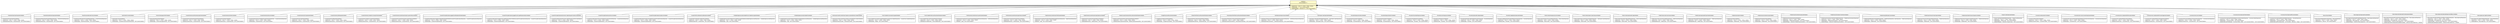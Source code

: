 #!/usr/local/bin/dot
#
# Class diagram 
# Generated by UMLGraph version R5_6 (http://www.umlgraph.org/)
#

digraph G {
	edge [fontname="arial",fontsize=10,labelfontname="arial",labelfontsize=10];
	node [fontname="arial",fontsize=10,shape=plaintext];
	nodesep=0.25;
	ranksep=0.5;
	// br.gov.to.sefaz.business.service.validation.ServiceValidator<T>
	c783398 [label=<<table title="br.gov.to.sefaz.business.service.validation.ServiceValidator" border="0" cellborder="1" cellspacing="0" cellpadding="2" port="p" bgcolor="lemonChiffon" href="./ServiceValidator.html">
		<tr><td><table border="0" cellspacing="0" cellpadding="1">
<tr><td align="center" balign="center"> &#171;interface&#187; </td></tr>
<tr><td align="center" balign="center"> ServiceValidator&lt;T&gt; </td></tr>
		</table></td></tr>
		<tr><td><table border="0" cellspacing="0" cellpadding="1">
<tr><td align="left" balign="left">  </td></tr>
		</table></td></tr>
		<tr><td><table border="0" cellspacing="0" cellpadding="1">
<tr><td align="left" balign="left"><font face="arial italic" point-size="10.0"> + support(clazz : Class&lt;?&gt;, context : String) : boolean </font></td></tr>
<tr><td align="left" balign="left"><font face="arial italic" point-size="10.0"> + validate(target : T) : Set&lt;CustomViolation&gt; </font></td></tr>
<tr><td align="left" balign="left"> + validateAll(target : Collection&lt;T&gt;) : Set&lt;CustomViolation&gt; </td></tr>
		</table></td></tr>
		</table>>, URL="./ServiceValidator.html", fontname="arial", fontcolor="black", fontsize=10.0];
	// br.gov.to.sefaz.par.gestao.business.service.validator.ParametroGeralTipoParametroValidator
	c783417 [label=<<table title="br.gov.to.sefaz.par.gestao.business.service.validator.ParametroGeralTipoParametroValidator" border="0" cellborder="1" cellspacing="0" cellpadding="2" port="p" href="../../../par/gestao/business/service/validator/ParametroGeralTipoParametroValidator.html">
		<tr><td><table border="0" cellspacing="0" cellpadding="1">
<tr><td align="center" balign="center"> ParametroGeralTipoParametroValidator </td></tr>
		</table></td></tr>
		<tr><td><table border="0" cellspacing="0" cellpadding="1">
<tr><td align="left" balign="left">  </td></tr>
		</table></td></tr>
		<tr><td><table border="0" cellspacing="0" cellpadding="1">
<tr><td align="left" balign="left"> + ParametroGeralTipoParametroValidator() </td></tr>
<tr><td align="left" balign="left"> + support(clazz : Class&lt;?&gt;, context : String) : boolean </td></tr>
<tr><td align="left" balign="left"> + validate(parametroGeral : ParametroGeral) : Set&lt;CustomViolation&gt; </td></tr>
		</table></td></tr>
		</table>>, URL="../../../par/gestao/business/service/validator/ParametroGeralTipoParametroValidator.html", fontname="arial", fontcolor="black", fontsize=10.0];
	// br.gov.to.sefaz.par.gestao.business.service.validator.ParametroGeralNomeDuplicatedValidator
	c783418 [label=<<table title="br.gov.to.sefaz.par.gestao.business.service.validator.ParametroGeralNomeDuplicatedValidator" border="0" cellborder="1" cellspacing="0" cellpadding="2" port="p" href="../../../par/gestao/business/service/validator/ParametroGeralNomeDuplicatedValidator.html">
		<tr><td><table border="0" cellspacing="0" cellpadding="1">
<tr><td align="center" balign="center"> ParametroGeralNomeDuplicatedValidator </td></tr>
		</table></td></tr>
		<tr><td><table border="0" cellspacing="0" cellpadding="1">
<tr><td align="left" balign="left">  </td></tr>
		</table></td></tr>
		<tr><td><table border="0" cellspacing="0" cellpadding="1">
<tr><td align="left" balign="left"> + ParametroGeralNomeDuplicatedValidator(repository : ParametroGeralRepository) </td></tr>
<tr><td align="left" balign="left"> + support(clazz : Class&lt;?&gt;, context : String) : boolean </td></tr>
<tr><td align="left" balign="left"> + validate(parametroGeral : ParametroGeral) : Set&lt;CustomViolation&gt; </td></tr>
		</table></td></tr>
		</table>>, URL="../../../par/gestao/business/service/validator/ParametroGeralNomeDuplicatedValidator.html", fontname="arial", fontcolor="black", fontsize=10.0];
	// br.gov.to.sefaz.seg.business.authentication.service.validator.ResetPasswordEmailFromCpfValidator
	c783456 [label=<<table title="br.gov.to.sefaz.seg.business.authentication.service.validator.ResetPasswordEmailFromCpfValidator" border="0" cellborder="1" cellspacing="0" cellpadding="2" port="p" href="../../../seg/business/authentication/service/validator/ResetPasswordEmailFromCpfValidator.html">
		<tr><td><table border="0" cellspacing="0" cellpadding="1">
<tr><td align="center" balign="center"> ResetPasswordEmailFromCpfValidator </td></tr>
		</table></td></tr>
		<tr><td><table border="0" cellspacing="0" cellpadding="1">
<tr><td align="left" balign="left">  </td></tr>
		</table></td></tr>
		<tr><td><table border="0" cellspacing="0" cellpadding="1">
<tr><td align="left" balign="left"> + ResetPasswordEmailFromCpfValidator(repository : UsuarioSistemaRepository) </td></tr>
<tr><td align="left" balign="left"> + support(clazz : Class&lt;?&gt;, context : String) : boolean </td></tr>
<tr><td align="left" balign="left"> + validate(target : ResetPasswordDto) : Set&lt;CustomViolation&gt; </td></tr>
		</table></td></tr>
		</table>>, URL="../../../seg/business/authentication/service/validator/ResetPasswordEmailFromCpfValidator.html", fontname="arial", fontcolor="black", fontsize=10.0];
	// br.gov.to.sefaz.seg.business.consulta.service.validator.TipoPeriodoConsultaValidator
	c783471 [label=<<table title="br.gov.to.sefaz.seg.business.consulta.service.validator.TipoPeriodoConsultaValidator" border="0" cellborder="1" cellspacing="0" cellpadding="2" port="p" href="../../../seg/business/consulta/service/validator/TipoPeriodoConsultaValidator.html">
		<tr><td><table border="0" cellspacing="0" cellpadding="1">
<tr><td align="center" balign="center"> TipoPeriodoConsultaValidator </td></tr>
		</table></td></tr>
		<tr><td><table border="0" cellspacing="0" cellpadding="1">
<tr><td align="left" balign="left">  </td></tr>
		</table></td></tr>
		<tr><td><table border="0" cellspacing="0" cellpadding="1">
<tr><td align="left" balign="left"> + TipoPeriodoConsultaValidator() </td></tr>
<tr><td align="left" balign="left"> + support(clazz : Class&lt;?&gt;, context : String) : boolean </td></tr>
<tr><td align="left" balign="left"> + validate(target : ConsultaComunicacaoSistemaFilter) : Set&lt;CustomViolation&gt; </td></tr>
		</table></td></tr>
		</table>>, URL="../../../seg/business/consulta/service/validator/TipoPeriodoConsultaValidator.html", fontname="arial", fontcolor="black", fontsize=10.0];
	// br.gov.to.sefaz.seg.business.consulta.service.validator.HistoricoNavegacaoFilterValidator
	c783472 [label=<<table title="br.gov.to.sefaz.seg.business.consulta.service.validator.HistoricoNavegacaoFilterValidator" border="0" cellborder="1" cellspacing="0" cellpadding="2" port="p" href="../../../seg/business/consulta/service/validator/HistoricoNavegacaoFilterValidator.html">
		<tr><td><table border="0" cellspacing="0" cellpadding="1">
<tr><td align="center" balign="center"> HistoricoNavegacaoFilterValidator </td></tr>
		</table></td></tr>
		<tr><td><table border="0" cellspacing="0" cellpadding="1">
<tr><td align="left" balign="left">  </td></tr>
		</table></td></tr>
		<tr><td><table border="0" cellspacing="0" cellpadding="1">
<tr><td align="left" balign="left"> + HistoricoNavegacaoFilterValidator() </td></tr>
<tr><td align="left" balign="left"> + support(clazz : Class&lt;?&gt;, context : String) : boolean </td></tr>
<tr><td align="left" balign="left"> + validate(target : HistoricoNavegacaoFilter) : Set&lt;CustomViolation&gt; </td></tr>
		</table></td></tr>
		</table>>, URL="../../../seg/business/consulta/service/validator/HistoricoNavegacaoFilterValidator.html", fontname="arial", fontcolor="black", fontsize=10.0];
	// br.gov.to.sefaz.seg.business.gestao.service.validator.UsuarioSistemaJustificativaEmptyOrNullValidator
	c783563 [label=<<table title="br.gov.to.sefaz.seg.business.gestao.service.validator.UsuarioSistemaJustificativaEmptyOrNullValidator" border="0" cellborder="1" cellspacing="0" cellpadding="2" port="p" href="../../../seg/business/gestao/service/validator/UsuarioSistemaJustificativaEmptyOrNullValidator.html">
		<tr><td><table border="0" cellspacing="0" cellpadding="1">
<tr><td align="center" balign="center"> UsuarioSistemaJustificativaEmptyOrNullValidator </td></tr>
		</table></td></tr>
		<tr><td><table border="0" cellspacing="0" cellpadding="1">
<tr><td align="left" balign="left">  </td></tr>
		</table></td></tr>
		<tr><td><table border="0" cellspacing="0" cellpadding="1">
<tr><td align="left" balign="left"> + UsuarioSistemaJustificativaEmptyOrNullValidator() </td></tr>
<tr><td align="left" balign="left"> + support(clazz : Class&lt;?&gt;, context : String) : boolean </td></tr>
<tr><td align="left" balign="left"> + validate(usuarioSistema : UsuarioSistema) : Set&lt;CustomViolation&gt; </td></tr>
		</table></td></tr>
		</table>>, URL="../../../seg/business/gestao/service/validator/UsuarioSistemaJustificativaEmptyOrNullValidator.html", fontname="arial", fontcolor="black", fontsize=10.0];
	// br.gov.to.sefaz.seg.business.gestao.service.validator.UsuarioSistemaCpfInativoValidator
	c783564 [label=<<table title="br.gov.to.sefaz.seg.business.gestao.service.validator.UsuarioSistemaCpfInativoValidator" border="0" cellborder="1" cellspacing="0" cellpadding="2" port="p" href="../../../seg/business/gestao/service/validator/UsuarioSistemaCpfInativoValidator.html">
		<tr><td><table border="0" cellspacing="0" cellpadding="1">
<tr><td align="center" balign="center"> UsuarioSistemaCpfInativoValidator </td></tr>
		</table></td></tr>
		<tr><td><table border="0" cellspacing="0" cellpadding="1">
<tr><td align="left" balign="left">  </td></tr>
		</table></td></tr>
		<tr><td><table border="0" cellspacing="0" cellpadding="1">
<tr><td align="left" balign="left"> + UsuarioSistemaCpfInativoValidator() </td></tr>
<tr><td align="left" balign="left"> + support(clazz : Class&lt;?&gt;, context : String) : boolean </td></tr>
<tr><td align="left" balign="left"> + validate(usuarioSistema : UsuarioSistema) : Set&lt;CustomViolation&gt; </td></tr>
		</table></td></tr>
		</table>>, URL="../../../seg/business/gestao/service/validator/UsuarioSistemaCpfInativoValidator.html", fontname="arial", fontcolor="black", fontsize=10.0];
	// br.gov.to.sefaz.seg.business.gestao.service.validator.UsuarioSistemaCpfExistsValidator
	c783565 [label=<<table title="br.gov.to.sefaz.seg.business.gestao.service.validator.UsuarioSistemaCpfExistsValidator" border="0" cellborder="1" cellspacing="0" cellpadding="2" port="p" href="../../../seg/business/gestao/service/validator/UsuarioSistemaCpfExistsValidator.html">
		<tr><td><table border="0" cellspacing="0" cellpadding="1">
<tr><td align="center" balign="center"> UsuarioSistemaCpfExistsValidator </td></tr>
		</table></td></tr>
		<tr><td><table border="0" cellspacing="0" cellpadding="1">
<tr><td align="left" balign="left">  </td></tr>
		</table></td></tr>
		<tr><td><table border="0" cellspacing="0" cellpadding="1">
<tr><td align="left" balign="left"> + UsuarioSistemaCpfExistsValidator(usuarioSistemaRepository : UsuarioSistemaRepository) </td></tr>
<tr><td align="left" balign="left"> + support(clazz : Class&lt;?&gt;, context : String) : boolean </td></tr>
<tr><td align="left" balign="left"> + validate(target : UsuarioSistema) : Set&lt;CustomViolation&gt; </td></tr>
		</table></td></tr>
		</table>>, URL="../../../seg/business/gestao/service/validator/UsuarioSistemaCpfExistsValidator.html", fontname="arial", fontcolor="black", fontsize=10.0];
	// br.gov.to.sefaz.seg.business.gestao.service.validator.UsuarioSistemaCpfCadastradoValidator
	c783566 [label=<<table title="br.gov.to.sefaz.seg.business.gestao.service.validator.UsuarioSistemaCpfCadastradoValidator" border="0" cellborder="1" cellspacing="0" cellpadding="2" port="p" href="../../../seg/business/gestao/service/validator/UsuarioSistemaCpfCadastradoValidator.html">
		<tr><td><table border="0" cellspacing="0" cellpadding="1">
<tr><td align="center" balign="center"> UsuarioSistemaCpfCadastradoValidator </td></tr>
		</table></td></tr>
		<tr><td><table border="0" cellspacing="0" cellpadding="1">
<tr><td align="left" balign="left">  </td></tr>
		</table></td></tr>
		<tr><td><table border="0" cellspacing="0" cellpadding="1">
<tr><td align="left" balign="left"> + UsuarioSistemaCpfCadastradoValidator() </td></tr>
<tr><td align="left" balign="left"> + support(clazz : Class&lt;?&gt;, context : String) : boolean </td></tr>
<tr><td align="left" balign="left"> + validate(usuarioSistema : UsuarioSistema) : Set&lt;CustomViolation&gt; </td></tr>
		</table></td></tr>
		</table>>, URL="../../../seg/business/gestao/service/validator/UsuarioSistemaCpfCadastradoValidator.html", fontname="arial", fontcolor="black", fontsize=10.0];
	// br.gov.to.sefaz.seg.business.gestao.service.validator.UsuarioSistemaCpfBloqueadoValidator
	c783567 [label=<<table title="br.gov.to.sefaz.seg.business.gestao.service.validator.UsuarioSistemaCpfBloqueadoValidator" border="0" cellborder="1" cellspacing="0" cellpadding="2" port="p" href="../../../seg/business/gestao/service/validator/UsuarioSistemaCpfBloqueadoValidator.html">
		<tr><td><table border="0" cellspacing="0" cellpadding="1">
<tr><td align="center" balign="center"> UsuarioSistemaCpfBloqueadoValidator </td></tr>
		</table></td></tr>
		<tr><td><table border="0" cellspacing="0" cellpadding="1">
<tr><td align="left" balign="left">  </td></tr>
		</table></td></tr>
		<tr><td><table border="0" cellspacing="0" cellpadding="1">
<tr><td align="left" balign="left"> + UsuarioSistemaCpfBloqueadoValidator() </td></tr>
<tr><td align="left" balign="left"> + support(clazz : Class&lt;?&gt;, context : String) : boolean </td></tr>
<tr><td align="left" balign="left"> + validate(usuarioSistema : UsuarioSistema) : Set&lt;CustomViolation&gt; </td></tr>
		</table></td></tr>
		</table>>, URL="../../../seg/business/gestao/service/validator/UsuarioSistemaCpfBloqueadoValidator.html", fontname="arial", fontcolor="black", fontsize=10.0];
	// br.gov.to.sefaz.seg.business.gestao.service.validator.UsuarioSistemaContadorCrcEmptyOrNullValidator
	c783568 [label=<<table title="br.gov.to.sefaz.seg.business.gestao.service.validator.UsuarioSistemaContadorCrcEmptyOrNullValidator" border="0" cellborder="1" cellspacing="0" cellpadding="2" port="p" href="../../../seg/business/gestao/service/validator/UsuarioSistemaContadorCrcEmptyOrNullValidator.html">
		<tr><td><table border="0" cellspacing="0" cellpadding="1">
<tr><td align="center" balign="center"> UsuarioSistemaContadorCrcEmptyOrNullValidator </td></tr>
		</table></td></tr>
		<tr><td><table border="0" cellspacing="0" cellpadding="1">
<tr><td align="left" balign="left">  </td></tr>
		</table></td></tr>
		<tr><td><table border="0" cellspacing="0" cellpadding="1">
<tr><td align="left" balign="left"> + UsuarioSistemaContadorCrcEmptyOrNullValidator() </td></tr>
<tr><td align="left" balign="left"> + support(clazz : Class&lt;?&gt;, context : String) : boolean </td></tr>
<tr><td align="left" balign="left"> + validate(usuarioSistema : UsuarioSistema) : Set&lt;CustomViolation&gt; </td></tr>
		</table></td></tr>
		</table>>, URL="../../../seg/business/gestao/service/validator/UsuarioSistemaContadorCrcEmptyOrNullValidator.html", fontname="arial", fontcolor="black", fontsize=10.0];
	// br.gov.to.sefaz.seg.business.gestao.service.validator.UsuarioSistemaCannotHaveEmptyUsuarioPerfilListValidator
	c783569 [label=<<table title="br.gov.to.sefaz.seg.business.gestao.service.validator.UsuarioSistemaCannotHaveEmptyUsuarioPerfilListValidator" border="0" cellborder="1" cellspacing="0" cellpadding="2" port="p" href="../../../seg/business/gestao/service/validator/UsuarioSistemaCannotHaveEmptyUsuarioPerfilListValidator.html">
		<tr><td><table border="0" cellspacing="0" cellpadding="1">
<tr><td align="center" balign="center"> UsuarioSistemaCannotHaveEmptyUsuarioPerfilListValidator </td></tr>
		</table></td></tr>
		<tr><td><table border="0" cellspacing="0" cellpadding="1">
<tr><td align="left" balign="left">  </td></tr>
		</table></td></tr>
		<tr><td><table border="0" cellspacing="0" cellpadding="1">
<tr><td align="left" balign="left"> + UsuarioSistemaCannotHaveEmptyUsuarioPerfilListValidator() </td></tr>
<tr><td align="left" balign="left"> + support(clazz : Class&lt;?&gt;, context : String) : boolean </td></tr>
<tr><td align="left" balign="left"> + validate(usuarioSistema : UsuarioSistema) : Set&lt;CustomViolation&gt; </td></tr>
		</table></td></tr>
		</table>>, URL="../../../seg/business/gestao/service/validator/UsuarioSistemaCannotHaveEmptyUsuarioPerfilListValidator.html", fontname="arial", fontcolor="black", fontsize=10.0];
	// br.gov.to.sefaz.seg.business.gestao.service.validator.UsuarioPrincipalEmpresaLoggedUserMandateStillValidValidator
	c783570 [label=<<table title="br.gov.to.sefaz.seg.business.gestao.service.validator.UsuarioPrincipalEmpresaLoggedUserMandateStillValidValidator" border="0" cellborder="1" cellspacing="0" cellpadding="2" port="p" href="../../../seg/business/gestao/service/validator/UsuarioPrincipalEmpresaLoggedUserMandateStillValidValidator.html">
		<tr><td><table border="0" cellspacing="0" cellpadding="1">
<tr><td align="center" balign="center"> UsuarioPrincipalEmpresaLoggedUserMandateStillValidValidator </td></tr>
		</table></td></tr>
		<tr><td><table border="0" cellspacing="0" cellpadding="1">
<tr><td align="left" balign="left">  </td></tr>
		</table></td></tr>
		<tr><td><table border="0" cellspacing="0" cellpadding="1">
<tr><td align="left" balign="left"> + UsuarioPrincipalEmpresaLoggedUserMandateStillValidValidator(usuarioPrincipalEmpresaRepository : UsuarioPrincipalEmpresaRepository) </td></tr>
<tr><td align="left" balign="left"> + support(clazz : Class&lt;?&gt;, context : String) : boolean </td></tr>
<tr><td align="left" balign="left"> + validate(target : UsuarioPrincipalEmpresa) : Set&lt;CustomViolation&gt; </td></tr>
		</table></td></tr>
		</table>>, URL="../../../seg/business/gestao/service/validator/UsuarioPrincipalEmpresaLoggedUserMandateStillValidValidator.html", fontname="arial", fontcolor="black", fontsize=10.0];
	// br.gov.to.sefaz.seg.business.gestao.service.validator.UsuarioPrincipalEmpresaLoggedUserIsLegalRepresentativeValidator
	c783571 [label=<<table title="br.gov.to.sefaz.seg.business.gestao.service.validator.UsuarioPrincipalEmpresaLoggedUserIsLegalRepresentativeValidator" border="0" cellborder="1" cellspacing="0" cellpadding="2" port="p" href="../../../seg/business/gestao/service/validator/UsuarioPrincipalEmpresaLoggedUserIsLegalRepresentativeValidator.html">
		<tr><td><table border="0" cellspacing="0" cellpadding="1">
<tr><td align="center" balign="center"> UsuarioPrincipalEmpresaLoggedUserIsLegalRepresentativeValidator </td></tr>
		</table></td></tr>
		<tr><td><table border="0" cellspacing="0" cellpadding="1">
<tr><td align="left" balign="left">  </td></tr>
		</table></td></tr>
		<tr><td><table border="0" cellspacing="0" cellpadding="1">
<tr><td align="left" balign="left"> + UsuarioPrincipalEmpresaLoggedUserIsLegalRepresentativeValidator(usuarioPrincipalEmpresaRepository : UsuarioPrincipalEmpresaRepository) </td></tr>
<tr><td align="left" balign="left"> + support(clazz : Class&lt;?&gt;, context : String) : boolean </td></tr>
<tr><td align="left" balign="left"> + validate(target : UsuarioPrincipalEmpresa) : Set&lt;CustomViolation&gt; </td></tr>
		</table></td></tr>
		</table>>, URL="../../../seg/business/gestao/service/validator/UsuarioPrincipalEmpresaLoggedUserIsLegalRepresentativeValidator.html", fontname="arial", fontcolor="black", fontsize=10.0];
	// br.gov.to.sefaz.seg.business.gestao.service.validator.UsuarioPrincipalEmpresaElectronicCnpjNotEqualsToEntityCnpjValidator
	c783572 [label=<<table title="br.gov.to.sefaz.seg.business.gestao.service.validator.UsuarioPrincipalEmpresaElectronicCnpjNotEqualsToEntityCnpjValidator" border="0" cellborder="1" cellspacing="0" cellpadding="2" port="p" href="../../../seg/business/gestao/service/validator/UsuarioPrincipalEmpresaElectronicCnpjNotEqualsToEntityCnpjValidator.html">
		<tr><td><table border="0" cellspacing="0" cellpadding="1">
<tr><td align="center" balign="center"> UsuarioPrincipalEmpresaElectronicCnpjNotEqualsToEntityCnpjValidator </td></tr>
		</table></td></tr>
		<tr><td><table border="0" cellspacing="0" cellpadding="1">
<tr><td align="left" balign="left">  </td></tr>
		</table></td></tr>
		<tr><td><table border="0" cellspacing="0" cellpadding="1">
<tr><td align="left" balign="left"> + UsuarioPrincipalEmpresaElectronicCnpjNotEqualsToEntityCnpjValidator() </td></tr>
<tr><td align="left" balign="left"> + support(clazz : Class&lt;?&gt;, context : String) : boolean </td></tr>
<tr><td align="left" balign="left"> + validate(target : UsuarioPrincipalEmpresa) : Set&lt;CustomViolation&gt; </td></tr>
		</table></td></tr>
		</table>>, URL="../../../seg/business/gestao/service/validator/UsuarioPrincipalEmpresaElectronicCnpjNotEqualsToEntityCnpjValidator.html", fontname="arial", fontcolor="black", fontsize=10.0];
	// br.gov.to.sefaz.seg.business.gestao.service.validator.UsuarioPrincipalEmpresaCpfExistsValidator
	c783573 [label=<<table title="br.gov.to.sefaz.seg.business.gestao.service.validator.UsuarioPrincipalEmpresaCpfExistsValidator" border="0" cellborder="1" cellspacing="0" cellpadding="2" port="p" href="../../../seg/business/gestao/service/validator/UsuarioPrincipalEmpresaCpfExistsValidator.html">
		<tr><td><table border="0" cellspacing="0" cellpadding="1">
<tr><td align="center" balign="center"> UsuarioPrincipalEmpresaCpfExistsValidator </td></tr>
		</table></td></tr>
		<tr><td><table border="0" cellspacing="0" cellpadding="1">
<tr><td align="left" balign="left">  </td></tr>
		</table></td></tr>
		<tr><td><table border="0" cellspacing="0" cellpadding="1">
<tr><td align="left" balign="left"> + UsuarioPrincipalEmpresaCpfExistsValidator(usuarioSistemaRepository : UsuarioSistemaRepository) </td></tr>
<tr><td align="left" balign="left"> + support(clazz : Class&lt;?&gt;, context : String) : boolean </td></tr>
<tr><td align="left" balign="left"> + validate(target : UsuarioPrincipalEmpresa) : Set&lt;CustomViolation&gt; </td></tr>
		</table></td></tr>
		</table>>, URL="../../../seg/business/gestao/service/validator/UsuarioPrincipalEmpresaCpfExistsValidator.html", fontname="arial", fontcolor="black", fontsize=10.0];
	// br.gov.to.sefaz.seg.business.gestao.service.validator.UsuarioPrincipalEmpresaCnpjExistsValidator
	c783574 [label=<<table title="br.gov.to.sefaz.seg.business.gestao.service.validator.UsuarioPrincipalEmpresaCnpjExistsValidator" border="0" cellborder="1" cellspacing="0" cellpadding="2" port="p" href="../../../seg/business/gestao/service/validator/UsuarioPrincipalEmpresaCnpjExistsValidator.html">
		<tr><td><table border="0" cellspacing="0" cellpadding="1">
<tr><td align="center" balign="center"> UsuarioPrincipalEmpresaCnpjExistsValidator </td></tr>
		</table></td></tr>
		<tr><td><table border="0" cellspacing="0" cellpadding="1">
<tr><td align="left" balign="left">  </td></tr>
		</table></td></tr>
		<tr><td><table border="0" cellspacing="0" cellpadding="1">
<tr><td align="left" balign="left"> + UsuarioPrincipalEmpresaCnpjExistsValidator(usuarioPrincipalEmpresaRepository : UsuarioPrincipalEmpresaRepository) </td></tr>
<tr><td align="left" balign="left"> + support(clazz : Class&lt;?&gt;, context : String) : boolean </td></tr>
<tr><td align="left" balign="left"> + validate(target : UsuarioPrincipalEmpresa) : Set&lt;CustomViolation&gt; </td></tr>
		</table></td></tr>
		</table>>, URL="../../../seg/business/gestao/service/validator/UsuarioPrincipalEmpresaCnpjExistsValidator.html", fontname="arial", fontcolor="black", fontsize=10.0];
	// br.gov.to.sefaz.seg.business.gestao.service.validator.UsuarioPerfilContribuinteCantBeInativoValidator
	c783575 [label=<<table title="br.gov.to.sefaz.seg.business.gestao.service.validator.UsuarioPerfilContribuinteCantBeInativoValidator" border="0" cellborder="1" cellspacing="0" cellpadding="2" port="p" href="../../../seg/business/gestao/service/validator/UsuarioPerfilContribuinteCantBeInativoValidator.html">
		<tr><td><table border="0" cellspacing="0" cellpadding="1">
<tr><td align="center" balign="center"> UsuarioPerfilContribuinteCantBeInativoValidator </td></tr>
		</table></td></tr>
		<tr><td><table border="0" cellspacing="0" cellpadding="1">
<tr><td align="left" balign="left">  </td></tr>
		</table></td></tr>
		<tr><td><table border="0" cellspacing="0" cellpadding="1">
<tr><td align="left" balign="left"> + UsuarioPerfilContribuinteCantBeInativoValidator() </td></tr>
<tr><td align="left" balign="left"> + support(clazz : Class&lt;?&gt;, context : String) : boolean </td></tr>
<tr><td align="left" balign="left"> + validate(usuarioPerfil : UsuarioPerfil) : Set&lt;CustomViolation&gt; </td></tr>
		</table></td></tr>
		</table>>, URL="../../../seg/business/gestao/service/validator/UsuarioPerfilContribuinteCantBeInativoValidator.html", fontname="arial", fontcolor="black", fontsize=10.0];
	// br.gov.to.sefaz.seg.business.gestao.service.validator.UnidadeOrganizacionalUnidadePostoTrabalhoAssignedValidator
	c783576 [label=<<table title="br.gov.to.sefaz.seg.business.gestao.service.validator.UnidadeOrganizacionalUnidadePostoTrabalhoAssignedValidator" border="0" cellborder="1" cellspacing="0" cellpadding="2" port="p" href="../../../seg/business/gestao/service/validator/UnidadeOrganizacionalUnidadePostoTrabalhoAssignedValidator.html">
		<tr><td><table border="0" cellspacing="0" cellpadding="1">
<tr><td align="center" balign="center"> UnidadeOrganizacionalUnidadePostoTrabalhoAssignedValidator </td></tr>
		</table></td></tr>
		<tr><td><table border="0" cellspacing="0" cellpadding="1">
<tr><td align="left" balign="left">  </td></tr>
		</table></td></tr>
		<tr><td><table border="0" cellspacing="0" cellpadding="1">
<tr><td align="left" balign="left"> + UnidadeOrganizacionalUnidadePostoTrabalhoAssignedValidator(unidadeOrganizacionalRepository : UnidadeOrganizacionalRepository) </td></tr>
<tr><td align="left" balign="left"> + support(clazz : Class&lt;?&gt;, context : String) : boolean </td></tr>
<tr><td align="left" balign="left"> + validate(target : Long) : Set&lt;CustomViolation&gt; </td></tr>
		</table></td></tr>
		</table>>, URL="../../../seg/business/gestao/service/validator/UnidadeOrganizacionalUnidadePostoTrabalhoAssignedValidator.html", fontname="arial", fontcolor="black", fontsize=10.0];
	// br.gov.to.sefaz.seg.business.gestao.service.validator.UnidadeOrganizacionalUnidadePaiValidator
	c783577 [label=<<table title="br.gov.to.sefaz.seg.business.gestao.service.validator.UnidadeOrganizacionalUnidadePaiValidator" border="0" cellborder="1" cellspacing="0" cellpadding="2" port="p" href="../../../seg/business/gestao/service/validator/UnidadeOrganizacionalUnidadePaiValidator.html">
		<tr><td><table border="0" cellspacing="0" cellpadding="1">
<tr><td align="center" balign="center"> UnidadeOrganizacionalUnidadePaiValidator </td></tr>
		</table></td></tr>
		<tr><td><table border="0" cellspacing="0" cellpadding="1">
<tr><td align="left" balign="left">  </td></tr>
		</table></td></tr>
		<tr><td><table border="0" cellspacing="0" cellpadding="1">
<tr><td align="left" balign="left"> + UnidadeOrganizacionalUnidadePaiValidator(unidadeOrganizacionalRepository : UnidadeOrganizacionalRepository) </td></tr>
<tr><td align="left" balign="left"> + support(clazz : Class&lt;?&gt;, context : String) : boolean </td></tr>
<tr><td align="left" balign="left"> + validate(target : Long) : Set&lt;CustomViolation&gt; </td></tr>
		</table></td></tr>
		</table>>, URL="../../../seg/business/gestao/service/validator/UnidadeOrganizacionalUnidadePaiValidator.html", fontname="arial", fontcolor="black", fontsize=10.0];
	// br.gov.to.sefaz.seg.business.gestao.service.validator.SolicitacaoUsuarioCannotHaveCnpjInscricaoNullWhenContadorValidator
	c783578 [label=<<table title="br.gov.to.sefaz.seg.business.gestao.service.validator.SolicitacaoUsuarioCannotHaveCnpjInscricaoNullWhenContadorValidator" border="0" cellborder="1" cellspacing="0" cellpadding="2" port="p" href="../../../seg/business/gestao/service/validator/SolicitacaoUsuarioCannotHaveCnpjInscricaoNullWhenContadorValidator.html">
		<tr><td><table border="0" cellspacing="0" cellpadding="1">
<tr><td align="center" balign="center"> SolicitacaoUsuarioCannotHaveCnpjInscricaoNullWhenContadorValidator </td></tr>
		</table></td></tr>
		<tr><td><table border="0" cellspacing="0" cellpadding="1">
<tr><td align="left" balign="left">  </td></tr>
		</table></td></tr>
		<tr><td><table border="0" cellspacing="0" cellpadding="1">
<tr><td align="left" balign="left"> + SolicitacaoUsuarioCannotHaveCnpjInscricaoNullWhenContadorValidator() </td></tr>
<tr><td align="left" balign="left"> + support(clazz : Class&lt;?&gt;, context : String) : boolean </td></tr>
<tr><td align="left" balign="left"> + validate(solicitacaoUsuario : SolicitacaoUsuario) : Set&lt;CustomViolation&gt; </td></tr>
		</table></td></tr>
		</table>>, URL="../../../seg/business/gestao/service/validator/SolicitacaoUsuarioCannotHaveCnpjInscricaoNullWhenContadorValidator.html", fontname="arial", fontcolor="black", fontsize=10.0];
	// br.gov.to.sefaz.seg.business.gestao.service.validator.PostoTrabalhoFuncionarioAssignedValidator
	c783579 [label=<<table title="br.gov.to.sefaz.seg.business.gestao.service.validator.PostoTrabalhoFuncionarioAssignedValidator" border="0" cellborder="1" cellspacing="0" cellpadding="2" port="p" href="../../../seg/business/gestao/service/validator/PostoTrabalhoFuncionarioAssignedValidator.html">
		<tr><td><table border="0" cellspacing="0" cellpadding="1">
<tr><td align="center" balign="center"> PostoTrabalhoFuncionarioAssignedValidator </td></tr>
		</table></td></tr>
		<tr><td><table border="0" cellspacing="0" cellpadding="1">
<tr><td align="left" balign="left">  </td></tr>
		</table></td></tr>
		<tr><td><table border="0" cellspacing="0" cellpadding="1">
<tr><td align="left" balign="left"> + PostoTrabalhoFuncionarioAssignedValidator(usuarioPostoTrabalhoRepository : UsuarioPostoTrabalhoRepository) </td></tr>
<tr><td align="left" balign="left"> + support(clazz : Class&lt;?&gt;, context : String) : boolean </td></tr>
<tr><td align="left" balign="left"> + validate(target : Integer) : Set&lt;CustomViolation&gt; </td></tr>
		</table></td></tr>
		</table>>, URL="../../../seg/business/gestao/service/validator/PostoTrabalhoFuncionarioAssignedValidator.html", fontname="arial", fontcolor="black", fontsize=10.0];
	// br.gov.to.sefaz.seg.business.gestao.service.validator.PostoTrabalhoFilterCantHaveNullAttributesValidator
	c783580 [label=<<table title="br.gov.to.sefaz.seg.business.gestao.service.validator.PostoTrabalhoFilterCantHaveNullAttributesValidator" border="0" cellborder="1" cellspacing="0" cellpadding="2" port="p" href="../../../seg/business/gestao/service/validator/PostoTrabalhoFilterCantHaveNullAttributesValidator.html">
		<tr><td><table border="0" cellspacing="0" cellpadding="1">
<tr><td align="center" balign="center"> PostoTrabalhoFilterCantHaveNullAttributesValidator </td></tr>
		</table></td></tr>
		<tr><td><table border="0" cellspacing="0" cellpadding="1">
<tr><td align="left" balign="left">  </td></tr>
		</table></td></tr>
		<tr><td><table border="0" cellspacing="0" cellpadding="1">
<tr><td align="left" balign="left"> + PostoTrabalhoFilterCantHaveNullAttributesValidator() </td></tr>
<tr><td align="left" balign="left"> + support(clazz : Class&lt;?&gt;, context : String) : boolean </td></tr>
<tr><td align="left" balign="left"> + validate(postoTrabalhoFilter : PostoTrabalhoFilter) : Set&lt;CustomViolation&gt; </td></tr>
		</table></td></tr>
		</table>>, URL="../../../seg/business/gestao/service/validator/PostoTrabalhoFilterCantHaveNullAttributesValidator.html", fontname="arial", fontcolor="black", fontsize=10.0];
	// br.gov.to.sefaz.seg.business.gestao.service.validator.PerfilSistemaCannotHaveUsuarioGrantedValidator
	c783581 [label=<<table title="br.gov.to.sefaz.seg.business.gestao.service.validator.PerfilSistemaCannotHaveUsuarioGrantedValidator" border="0" cellborder="1" cellspacing="0" cellpadding="2" port="p" href="../../../seg/business/gestao/service/validator/PerfilSistemaCannotHaveUsuarioGrantedValidator.html">
		<tr><td><table border="0" cellspacing="0" cellpadding="1">
<tr><td align="center" balign="center"> PerfilSistemaCannotHaveUsuarioGrantedValidator </td></tr>
		</table></td></tr>
		<tr><td><table border="0" cellspacing="0" cellpadding="1">
<tr><td align="left" balign="left">  </td></tr>
		</table></td></tr>
		<tr><td><table border="0" cellspacing="0" cellpadding="1">
<tr><td align="left" balign="left"> + PerfilSistemaCannotHaveUsuarioGrantedValidator(perfilSistemaRepository : PerfilSistemaRepository) </td></tr>
<tr><td align="left" balign="left"> + support(clazz : Class&lt;?&gt;, context : String) : boolean </td></tr>
<tr><td align="left" balign="left"> + validate(id : Long) : Set&lt;CustomViolation&gt; </td></tr>
		</table></td></tr>
		</table>>, URL="../../../seg/business/gestao/service/validator/PerfilSistemaCannotHaveUsuarioGrantedValidator.html", fontname="arial", fontcolor="black", fontsize=10.0];
	// br.gov.to.sefaz.seg.business.gestao.service.validator.PerfilSistemaCannotHaveEmptyRoleListValidator
	c783582 [label=<<table title="br.gov.to.sefaz.seg.business.gestao.service.validator.PerfilSistemaCannotHaveEmptyRoleListValidator" border="0" cellborder="1" cellspacing="0" cellpadding="2" port="p" href="../../../seg/business/gestao/service/validator/PerfilSistemaCannotHaveEmptyRoleListValidator.html">
		<tr><td><table border="0" cellspacing="0" cellpadding="1">
<tr><td align="center" balign="center"> PerfilSistemaCannotHaveEmptyRoleListValidator </td></tr>
		</table></td></tr>
		<tr><td><table border="0" cellspacing="0" cellpadding="1">
<tr><td align="left" balign="left">  </td></tr>
		</table></td></tr>
		<tr><td><table border="0" cellspacing="0" cellpadding="1">
<tr><td align="left" balign="left"> + PerfilSistemaCannotHaveEmptyRoleListValidator() </td></tr>
<tr><td align="left" balign="left"> + support(clazz : Class&lt;?&gt;, context : String) : boolean </td></tr>
<tr><td align="left" balign="left"> + validate(perfilSistema : PerfilSistema) : Set&lt;CustomViolation&gt; </td></tr>
		</table></td></tr>
		</table>>, URL="../../../seg/business/gestao/service/validator/PerfilSistemaCannotHaveEmptyRoleListValidator.html", fontname="arial", fontcolor="black", fontsize=10.0];
	// br.gov.to.sefaz.seg.business.gestao.service.validator.PapelSistemaCannotHavePerfilGrantedValidator
	c783583 [label=<<table title="br.gov.to.sefaz.seg.business.gestao.service.validator.PapelSistemaCannotHavePerfilGrantedValidator" border="0" cellborder="1" cellspacing="0" cellpadding="2" port="p" href="../../../seg/business/gestao/service/validator/PapelSistemaCannotHavePerfilGrantedValidator.html">
		<tr><td><table border="0" cellspacing="0" cellpadding="1">
<tr><td align="center" balign="center"> PapelSistemaCannotHavePerfilGrantedValidator </td></tr>
		</table></td></tr>
		<tr><td><table border="0" cellspacing="0" cellpadding="1">
<tr><td align="left" balign="left">  </td></tr>
		</table></td></tr>
		<tr><td><table border="0" cellspacing="0" cellpadding="1">
<tr><td align="left" balign="left"> + PapelSistemaCannotHavePerfilGrantedValidator(papelSistemaRepository : PapelSistemaRepository) </td></tr>
<tr><td align="left" balign="left"> + support(clazz : Class&lt;?&gt;, context : String) : boolean </td></tr>
<tr><td align="left" balign="left"> + validate(id : Long) : Set&lt;CustomViolation&gt; </td></tr>
		</table></td></tr>
		</table>>, URL="../../../seg/business/gestao/service/validator/PapelSistemaCannotHavePerfilGrantedValidator.html", fontname="arial", fontcolor="black", fontsize=10.0];
	// br.gov.to.sefaz.seg.business.gestao.service.validator.PapelSistemaCannotHaveEmptyOptionListValidator
	c783584 [label=<<table title="br.gov.to.sefaz.seg.business.gestao.service.validator.PapelSistemaCannotHaveEmptyOptionListValidator" border="0" cellborder="1" cellspacing="0" cellpadding="2" port="p" href="../../../seg/business/gestao/service/validator/PapelSistemaCannotHaveEmptyOptionListValidator.html">
		<tr><td><table border="0" cellspacing="0" cellpadding="1">
<tr><td align="center" balign="center"> PapelSistemaCannotHaveEmptyOptionListValidator </td></tr>
		</table></td></tr>
		<tr><td><table border="0" cellspacing="0" cellpadding="1">
<tr><td align="left" balign="left">  </td></tr>
		</table></td></tr>
		<tr><td><table border="0" cellspacing="0" cellpadding="1">
<tr><td align="left" balign="left"> + PapelSistemaCannotHaveEmptyOptionListValidator() </td></tr>
<tr><td align="left" balign="left"> + support(clazz : Class&lt;?&gt;, context : String) : boolean </td></tr>
<tr><td align="left" balign="left"> + validate(papelSistema : PapelSistema) : Set&lt;CustomViolation&gt; </td></tr>
		</table></td></tr>
		</table>>, URL="../../../seg/business/gestao/service/validator/PapelSistemaCannotHaveEmptyOptionListValidator.html", fontname="arial", fontcolor="black", fontsize=10.0];
	// br.gov.to.sefaz.seg.business.gestao.service.validator.ManterUsuarioSistemaFilterCantHaveNullAttributesValidator
	c783585 [label=<<table title="br.gov.to.sefaz.seg.business.gestao.service.validator.ManterUsuarioSistemaFilterCantHaveNullAttributesValidator" border="0" cellborder="1" cellspacing="0" cellpadding="2" port="p" href="../../../seg/business/gestao/service/validator/ManterUsuarioSistemaFilterCantHaveNullAttributesValidator.html">
		<tr><td><table border="0" cellspacing="0" cellpadding="1">
<tr><td align="center" balign="center"> ManterUsuarioSistemaFilterCantHaveNullAttributesValidator </td></tr>
		</table></td></tr>
		<tr><td><table border="0" cellspacing="0" cellpadding="1">
<tr><td align="left" balign="left">  </td></tr>
		</table></td></tr>
		<tr><td><table border="0" cellspacing="0" cellpadding="1">
<tr><td align="left" balign="left"> + ManterUsuarioSistemaFilterCantHaveNullAttributesValidator() </td></tr>
<tr><td align="left" balign="left"> + support(clazz : Class&lt;?&gt;, context : String) : boolean </td></tr>
<tr><td align="left" balign="left"> + validate(manterUsuarioSistemaFilter : ManterUsuarioSistemaFilter) : Set&lt;CustomViolation&gt; </td></tr>
		</table></td></tr>
		</table>>, URL="../../../seg/business/gestao/service/validator/ManterUsuarioSistemaFilterCantHaveNullAttributesValidator.html", fontname="arial", fontcolor="black", fontsize=10.0];
	// br.gov.to.sefaz.seg.business.gestao.service.validator.ChangePasswordNovaSenhaValidator
	c783586 [label=<<table title="br.gov.to.sefaz.seg.business.gestao.service.validator.ChangePasswordNovaSenhaValidator" border="0" cellborder="1" cellspacing="0" cellpadding="2" port="p" href="../../../seg/business/gestao/service/validator/ChangePasswordNovaSenhaValidator.html">
		<tr><td><table border="0" cellspacing="0" cellpadding="1">
<tr><td align="center" balign="center"> ChangePasswordNovaSenhaValidator </td></tr>
		</table></td></tr>
		<tr><td><table border="0" cellspacing="0" cellpadding="1">
<tr><td align="left" balign="left">  </td></tr>
		</table></td></tr>
		<tr><td><table border="0" cellspacing="0" cellpadding="1">
<tr><td align="left" balign="left"> + ChangePasswordNovaSenhaValidator() </td></tr>
<tr><td align="left" balign="left"> + support(clazz : Class&lt;?&gt;, context : String) : boolean </td></tr>
<tr><td align="left" balign="left"> + validate(target : ChangePasswordDto) : Set&lt;CustomViolation&gt; </td></tr>
		</table></td></tr>
		</table>>, URL="../../../seg/business/gestao/service/validator/ChangePasswordNovaSenhaValidator.html", fontname="arial", fontcolor="black", fontsize=10.0];
	// br.gov.to.sefaz.seg.business.gestao.service.validator.AtribuirPerfilFilterCantHaveNullAttributesValidator
	c783587 [label=<<table title="br.gov.to.sefaz.seg.business.gestao.service.validator.AtribuirPerfilFilterCantHaveNullAttributesValidator" border="0" cellborder="1" cellspacing="0" cellpadding="2" port="p" href="../../../seg/business/gestao/service/validator/AtribuirPerfilFilterCantHaveNullAttributesValidator.html">
		<tr><td><table border="0" cellspacing="0" cellpadding="1">
<tr><td align="center" balign="center"> AtribuirPerfilFilterCantHaveNullAttributesValidator </td></tr>
		</table></td></tr>
		<tr><td><table border="0" cellspacing="0" cellpadding="1">
<tr><td align="left" balign="left">  </td></tr>
		</table></td></tr>
		<tr><td><table border="0" cellspacing="0" cellpadding="1">
<tr><td align="left" balign="left"> + AtribuirPerfilFilterCantHaveNullAttributesValidator() </td></tr>
<tr><td align="left" balign="left"> + support(clazz : Class&lt;?&gt;, context : String) : boolean </td></tr>
<tr><td align="left" balign="left"> + validate(atribuirPerfilFilter : AtribuirPerfilFilter) : Set&lt;CustomViolation&gt; </td></tr>
		</table></td></tr>
		</table>>, URL="../../../seg/business/gestao/service/validator/AtribuirPerfilFilterCantHaveNullAttributesValidator.html", fontname="arial", fontcolor="black", fontsize=10.0];
	// br.gov.to.sefaz.seg.business.gestao.service.validator.AtivarInativarPerfilFilterCantHaveNullAttributesValidator
	c783588 [label=<<table title="br.gov.to.sefaz.seg.business.gestao.service.validator.AtivarInativarPerfilFilterCantHaveNullAttributesValidator" border="0" cellborder="1" cellspacing="0" cellpadding="2" port="p" href="../../../seg/business/gestao/service/validator/AtivarInativarPerfilFilterCantHaveNullAttributesValidator.html">
		<tr><td><table border="0" cellspacing="0" cellpadding="1">
<tr><td align="center" balign="center"> AtivarInativarPerfilFilterCantHaveNullAttributesValidator </td></tr>
		</table></td></tr>
		<tr><td><table border="0" cellspacing="0" cellpadding="1">
<tr><td align="left" balign="left">  </td></tr>
		</table></td></tr>
		<tr><td><table border="0" cellspacing="0" cellpadding="1">
<tr><td align="left" balign="left"> + AtivarInativarPerfilFilterCantHaveNullAttributesValidator() </td></tr>
<tr><td align="left" balign="left"> + support(clazz : Class&lt;?&gt;, context : String) : boolean </td></tr>
<tr><td align="left" balign="left"> + validate(ativarInativarPerfilFilter : AtivarInativarPerfilFilter) : Set&lt;CustomViolation&gt; </td></tr>
		</table></td></tr>
		</table>>, URL="../../../seg/business/gestao/service/validator/AtivarInativarPerfilFilterCantHaveNullAttributesValidator.html", fontname="arial", fontcolor="black", fontsize=10.0];
	// br.gov.to.sefaz.arr.parametros.business.service.validator.TipoRejeicaoArquivosSaveValidator
	c783786 [label=<<table title="br.gov.to.sefaz.arr.parametros.business.service.validator.TipoRejeicaoArquivosSaveValidator" border="0" cellborder="1" cellspacing="0" cellpadding="2" port="p" href="../../../arr/parametros/business/service/validator/TipoRejeicaoArquivosSaveValidator.html">
		<tr><td><table border="0" cellspacing="0" cellpadding="1">
<tr><td align="center" balign="center"> TipoRejeicaoArquivosSaveValidator </td></tr>
		</table></td></tr>
		<tr><td><table border="0" cellspacing="0" cellpadding="1">
<tr><td align="left" balign="left">  </td></tr>
		</table></td></tr>
		<tr><td><table border="0" cellspacing="0" cellpadding="1">
<tr><td align="left" balign="left"> + TipoRejeicaoArquivosSaveValidator(tipoRejeicaoArquivosRepository : TipoRejeicaoArquivosRepository) </td></tr>
<tr><td align="left" balign="left"> + support(clazz : Class&lt;?&gt;, context : String) : boolean </td></tr>
<tr><td align="left" balign="left"> + validate(tipoRejeicaoArquivos : TipoRejeicaoArquivos) : Set&lt;CustomViolation&gt; </td></tr>
		</table></td></tr>
		</table>>, URL="../../../arr/parametros/business/service/validator/TipoRejeicaoArquivosSaveValidator.html", fontname="arial", fontcolor="black", fontsize=10.0];
	// br.gov.to.sefaz.arr.parametros.business.service.validator.TipoGruposCnaeDuplicatedValidator
	c783787 [label=<<table title="br.gov.to.sefaz.arr.parametros.business.service.validator.TipoGruposCnaeDuplicatedValidator" border="0" cellborder="1" cellspacing="0" cellpadding="2" port="p" href="../../../arr/parametros/business/service/validator/TipoGruposCnaeDuplicatedValidator.html">
		<tr><td><table border="0" cellspacing="0" cellpadding="1">
<tr><td align="center" balign="center"> TipoGruposCnaeDuplicatedValidator </td></tr>
		</table></td></tr>
		<tr><td><table border="0" cellspacing="0" cellpadding="1">
<tr><td align="left" balign="left">  </td></tr>
		</table></td></tr>
		<tr><td><table border="0" cellspacing="0" cellpadding="1">
<tr><td align="left" balign="left"> + TipoGruposCnaeDuplicatedValidator(repository : TipoGruposCnaesRepository) </td></tr>
<tr><td align="left" balign="left"> + support(clazz : Class&lt;?&gt;, context : String) : boolean </td></tr>
<tr><td align="left" balign="left"> + validate(target : TipoGruposCnaes) : Set&lt;CustomViolation&gt; </td></tr>
		</table></td></tr>
		</table>>, URL="../../../arr/parametros/business/service/validator/TipoGruposCnaeDuplicatedValidator.html", fontname="arial", fontcolor="black", fontsize=10.0];
	// br.gov.to.sefaz.arr.parametros.business.service.validator.ReceitasRepasseIncidenciaValidator
	c783788 [label=<<table title="br.gov.to.sefaz.arr.parametros.business.service.validator.ReceitasRepasseIncidenciaValidator" border="0" cellborder="1" cellspacing="0" cellpadding="2" port="p" href="../../../arr/parametros/business/service/validator/ReceitasRepasseIncidenciaValidator.html">
		<tr><td><table border="0" cellspacing="0" cellpadding="1">
<tr><td align="center" balign="center"> ReceitasRepasseIncidenciaValidator </td></tr>
		</table></td></tr>
		<tr><td><table border="0" cellspacing="0" cellpadding="1">
<tr><td align="left" balign="left">  </td></tr>
		</table></td></tr>
		<tr><td><table border="0" cellspacing="0" cellpadding="1">
<tr><td align="left" balign="left"> + ReceitasRepasseIncidenciaValidator() </td></tr>
<tr><td align="left" balign="left"> + support(clazz : Class&lt;?&gt;, context : String) : boolean </td></tr>
<tr><td align="left" balign="left"> + validate(target : ReceitasRepasse) : Set&lt;CustomViolation&gt; </td></tr>
		</table></td></tr>
		</table>>, URL="../../../arr/parametros/business/service/validator/ReceitasRepasseIncidenciaValidator.html", fontname="arial", fontcolor="black", fontsize=10.0];
	// br.gov.to.sefaz.arr.parametros.business.service.validator.ReceitasRepasseDataFimValidator
	c783789 [label=<<table title="br.gov.to.sefaz.arr.parametros.business.service.validator.ReceitasRepasseDataFimValidator" border="0" cellborder="1" cellspacing="0" cellpadding="2" port="p" href="../../../arr/parametros/business/service/validator/ReceitasRepasseDataFimValidator.html">
		<tr><td><table border="0" cellspacing="0" cellpadding="1">
<tr><td align="center" balign="center"> ReceitasRepasseDataFimValidator </td></tr>
		</table></td></tr>
		<tr><td><table border="0" cellspacing="0" cellpadding="1">
<tr><td align="left" balign="left">  </td></tr>
		</table></td></tr>
		<tr><td><table border="0" cellspacing="0" cellpadding="1">
<tr><td align="left" balign="left"> + ReceitasRepasseDataFimValidator() </td></tr>
<tr><td align="left" balign="left"> + support(clazz : Class&lt;?&gt;, context : String) : boolean </td></tr>
<tr><td align="left" balign="left"> + validate(target : ReceitasRepasse) : Set&lt;CustomViolation&gt; </td></tr>
		</table></td></tr>
		</table>>, URL="../../../arr/parametros/business/service/validator/ReceitasRepasseDataFimValidator.html", fontname="arial", fontcolor="black", fontsize=10.0];
	// br.gov.to.sefaz.arr.parametros.business.service.validator.ReceitasPercentualRepassesValidator
	c783790 [label=<<table title="br.gov.to.sefaz.arr.parametros.business.service.validator.ReceitasPercentualRepassesValidator" border="0" cellborder="1" cellspacing="0" cellpadding="2" port="p" href="../../../arr/parametros/business/service/validator/ReceitasPercentualRepassesValidator.html">
		<tr><td><table border="0" cellspacing="0" cellpadding="1">
<tr><td align="center" balign="center"> ReceitasPercentualRepassesValidator </td></tr>
		</table></td></tr>
		<tr><td><table border="0" cellspacing="0" cellpadding="1">
<tr><td align="left" balign="left">  </td></tr>
		</table></td></tr>
		<tr><td><table border="0" cellspacing="0" cellpadding="1">
<tr><td align="left" balign="left"> + ReceitasPercentualRepassesValidator() </td></tr>
<tr><td align="left" balign="left"> + support(clazz : Class&lt;?&gt;, context : String) : boolean </td></tr>
<tr><td align="left" balign="left"> + validate(receitas : Receitas) : Set&lt;CustomViolation&gt; </td></tr>
		</table></td></tr>
		</table>>, URL="../../../arr/parametros/business/service/validator/ReceitasPercentualRepassesValidator.html", fontname="arial", fontcolor="black", fontsize=10.0];
	// br.gov.to.sefaz.arr.parametros.business.service.validator.ReceitasExistsRepassesValidator
	c783791 [label=<<table title="br.gov.to.sefaz.arr.parametros.business.service.validator.ReceitasExistsRepassesValidator" border="0" cellborder="1" cellspacing="0" cellpadding="2" port="p" href="../../../arr/parametros/business/service/validator/ReceitasExistsRepassesValidator.html">
		<tr><td><table border="0" cellspacing="0" cellpadding="1">
<tr><td align="center" balign="center"> ReceitasExistsRepassesValidator </td></tr>
		</table></td></tr>
		<tr><td><table border="0" cellspacing="0" cellpadding="1">
<tr><td align="left" balign="left">  </td></tr>
		</table></td></tr>
		<tr><td><table border="0" cellspacing="0" cellpadding="1">
<tr><td align="left" balign="left"> + ReceitasExistsRepassesValidator() </td></tr>
<tr><td align="left" balign="left"> + support(clazz : Class&lt;?&gt;, context : String) : boolean </td></tr>
<tr><td align="left" balign="left"> + validate(receitas : Receitas) : Set&lt;CustomViolation&gt; </td></tr>
		</table></td></tr>
		</table>>, URL="../../../arr/parametros/business/service/validator/ReceitasExistsRepassesValidator.html", fontname="arial", fontcolor="black", fontsize=10.0];
	// br.gov.to.sefaz.arr.parametros.business.service.validator.ReceitasDuplicatedCodigoValidator
	c783792 [label=<<table title="br.gov.to.sefaz.arr.parametros.business.service.validator.ReceitasDuplicatedCodigoValidator" border="0" cellborder="1" cellspacing="0" cellpadding="2" port="p" href="../../../arr/parametros/business/service/validator/ReceitasDuplicatedCodigoValidator.html">
		<tr><td><table border="0" cellspacing="0" cellpadding="1">
<tr><td align="center" balign="center"> ReceitasDuplicatedCodigoValidator </td></tr>
		</table></td></tr>
		<tr><td><table border="0" cellspacing="0" cellpadding="1">
<tr><td align="left" balign="left">  </td></tr>
		</table></td></tr>
		<tr><td><table border="0" cellspacing="0" cellpadding="1">
<tr><td align="left" balign="left"> + ReceitasDuplicatedCodigoValidator(receitasRepository : ReceitasRepository) </td></tr>
<tr><td align="left" balign="left"> + support(clazz : Class&lt;?&gt;, context : String) : boolean </td></tr>
<tr><td align="left" balign="left"> + validate(target : Receitas) : Set&lt;CustomViolation&gt; </td></tr>
		</table></td></tr>
		</table>>, URL="../../../arr/parametros/business/service/validator/ReceitasDuplicatedCodigoValidator.html", fontname="arial", fontcolor="black", fontsize=10.0];
	// br.gov.to.sefaz.arr.parametros.business.service.validator.ReceitasCodigoBarraDuplicatedValidator
	c783793 [label=<<table title="br.gov.to.sefaz.arr.parametros.business.service.validator.ReceitasCodigoBarraDuplicatedValidator" border="0" cellborder="1" cellspacing="0" cellpadding="2" port="p" href="../../../arr/parametros/business/service/validator/ReceitasCodigoBarraDuplicatedValidator.html">
		<tr><td><table border="0" cellspacing="0" cellpadding="1">
<tr><td align="center" balign="center"> ReceitasCodigoBarraDuplicatedValidator </td></tr>
		</table></td></tr>
		<tr><td><table border="0" cellspacing="0" cellpadding="1">
<tr><td align="left" balign="left">  </td></tr>
		</table></td></tr>
		<tr><td><table border="0" cellspacing="0" cellpadding="1">
<tr><td align="left" balign="left"> + ReceitasCodigoBarraDuplicatedValidator(receitasRepository : ReceitasRepository) </td></tr>
<tr><td align="left" balign="left"> + support(clazz : Class&lt;?&gt;, context : String) : boolean </td></tr>
<tr><td align="left" balign="left"> + validate(receitas : Receitas) : Set&lt;CustomViolation&gt; </td></tr>
		</table></td></tr>
		</table>>, URL="../../../arr/parametros/business/service/validator/ReceitasCodigoBarraDuplicatedValidator.html", fontname="arial", fontcolor="black", fontsize=10.0];
	// br.gov.to.sefaz.arr.parametros.business.service.validator.PlanoContasHierarquicoExistsValidator
	c783794 [label=<<table title="br.gov.to.sefaz.arr.parametros.business.service.validator.PlanoContasHierarquicoExistsValidator" border="0" cellborder="1" cellspacing="0" cellpadding="2" port="p" href="../../../arr/parametros/business/service/validator/PlanoContasHierarquicoExistsValidator.html">
		<tr><td><table border="0" cellspacing="0" cellpadding="1">
<tr><td align="center" balign="center"> PlanoContasHierarquicoExistsValidator </td></tr>
		</table></td></tr>
		<tr><td><table border="0" cellspacing="0" cellpadding="1">
<tr><td align="left" balign="left">  </td></tr>
		</table></td></tr>
		<tr><td><table border="0" cellspacing="0" cellpadding="1">
<tr><td align="left" balign="left"> + PlanoContasHierarquicoExistsValidator(repository : PlanoContasRepository) </td></tr>
<tr><td align="left" balign="left"> + support(clazz : Class&lt;&gt;, context : String) : boolean </td></tr>
<tr><td align="left" balign="left"> + validate(target : PlanoContas) : Set&lt;CustomViolation&gt; </td></tr>
		</table></td></tr>
		</table>>, URL="../../../arr/parametros/business/service/validator/PlanoContasHierarquicoExistsValidator.html", fontname="arial", fontcolor="black", fontsize=10.0];
	// br.gov.to.sefaz.arr.parametros.business.service.validator.PlanoContasGruposCnaesSituacaoValidator
	c783795 [label=<<table title="br.gov.to.sefaz.arr.parametros.business.service.validator.PlanoContasGruposCnaesSituacaoValidator" border="0" cellborder="1" cellspacing="0" cellpadding="2" port="p" href="../../../arr/parametros/business/service/validator/PlanoContasGruposCnaesSituacaoValidator.html">
		<tr><td><table border="0" cellspacing="0" cellpadding="1">
<tr><td align="center" balign="center"> PlanoContasGruposCnaesSituacaoValidator </td></tr>
		</table></td></tr>
		<tr><td><table border="0" cellspacing="0" cellpadding="1">
<tr><td align="left" balign="left">  </td></tr>
		</table></td></tr>
		<tr><td><table border="0" cellspacing="0" cellpadding="1">
<tr><td align="left" balign="left"> + PlanoContasGruposCnaesSituacaoValidator(repository : TipoGruposCnaesRepository) </td></tr>
<tr><td align="left" balign="left"> + support(clazz : Class&lt;?&gt;, context : String) : boolean </td></tr>
<tr><td align="left" balign="left"> + validate(target : PlanoContas) : Set&lt;CustomViolation&gt; </td></tr>
		</table></td></tr>
		</table>>, URL="../../../arr/parametros/business/service/validator/PlanoContasGruposCnaesSituacaoValidator.html", fontname="arial", fontcolor="black", fontsize=10.0];
	// br.gov.to.sefaz.arr.parametros.business.service.validator.PlanoContasDuplicatedCodigoValidator
	c783796 [label=<<table title="br.gov.to.sefaz.arr.parametros.business.service.validator.PlanoContasDuplicatedCodigoValidator" border="0" cellborder="1" cellspacing="0" cellpadding="2" port="p" href="../../../arr/parametros/business/service/validator/PlanoContasDuplicatedCodigoValidator.html">
		<tr><td><table border="0" cellspacing="0" cellpadding="1">
<tr><td align="center" balign="center"> PlanoContasDuplicatedCodigoValidator </td></tr>
		</table></td></tr>
		<tr><td><table border="0" cellspacing="0" cellpadding="1">
<tr><td align="left" balign="left">  </td></tr>
		</table></td></tr>
		<tr><td><table border="0" cellspacing="0" cellpadding="1">
<tr><td align="left" balign="left"> + PlanoContasDuplicatedCodigoValidator(repository : PlanoContasRepository) </td></tr>
<tr><td align="left" balign="left"> + support(clazz : Class&lt;?&gt;, context : String) : boolean </td></tr>
<tr><td align="left" balign="left"> + validate(target : PlanoContas) : Set&lt;CustomViolation&gt; </td></tr>
		</table></td></tr>
		</table>>, URL="../../../arr/parametros/business/service/validator/PlanoContasDuplicatedCodigoValidator.html", fontname="arial", fontcolor="black", fontsize=10.0];
	// br.gov.to.sefaz.arr.parametros.business.service.validator.PedidoTiposListaAcoesVaziasValidator
	c783797 [label=<<table title="br.gov.to.sefaz.arr.parametros.business.service.validator.PedidoTiposListaAcoesVaziasValidator" border="0" cellborder="1" cellspacing="0" cellpadding="2" port="p" href="../../../arr/parametros/business/service/validator/PedidoTiposListaAcoesVaziasValidator.html">
		<tr><td><table border="0" cellspacing="0" cellpadding="1">
<tr><td align="center" balign="center"> PedidoTiposListaAcoesVaziasValidator </td></tr>
		</table></td></tr>
		<tr><td><table border="0" cellspacing="0" cellpadding="1">
<tr><td align="left" balign="left">  </td></tr>
		</table></td></tr>
		<tr><td><table border="0" cellspacing="0" cellpadding="1">
<tr><td align="left" balign="left"> + PedidoTiposListaAcoesVaziasValidator(repository : PedidoTiposRepository) </td></tr>
<tr><td align="left" balign="left"> + support(clazz : Class&lt;?&gt;, context : String) : boolean </td></tr>
<tr><td align="left" balign="left"> + validate(pedidoTipos : PedidoTipos) : Set&lt;CustomViolation&gt; </td></tr>
		</table></td></tr>
		</table>>, URL="../../../arr/parametros/business/service/validator/PedidoTiposListaAcoesVaziasValidator.html", fontname="arial", fontcolor="black", fontsize=10.0];
	// br.gov.to.sefaz.arr.parametros.business.service.validator.PedidoTiposDuplicatedIdTipoPedidoValidator
	c783798 [label=<<table title="br.gov.to.sefaz.arr.parametros.business.service.validator.PedidoTiposDuplicatedIdTipoPedidoValidator" border="0" cellborder="1" cellspacing="0" cellpadding="2" port="p" href="../../../arr/parametros/business/service/validator/PedidoTiposDuplicatedIdTipoPedidoValidator.html">
		<tr><td><table border="0" cellspacing="0" cellpadding="1">
<tr><td align="center" balign="center"> PedidoTiposDuplicatedIdTipoPedidoValidator </td></tr>
		</table></td></tr>
		<tr><td><table border="0" cellspacing="0" cellpadding="1">
<tr><td align="left" balign="left">  </td></tr>
		</table></td></tr>
		<tr><td><table border="0" cellspacing="0" cellpadding="1">
<tr><td align="left" balign="left"> + PedidoTiposDuplicatedIdTipoPedidoValidator(repository : PedidoTiposRepository) </td></tr>
<tr><td align="left" balign="left"> + support(clazz : Class&lt;?&gt;, context : String) : boolean </td></tr>
<tr><td align="left" balign="left"> + validate(pedidoTipos : PedidoTipos) : Set&lt;CustomViolation&gt; </td></tr>
		</table></td></tr>
		</table>>, URL="../../../arr/parametros/business/service/validator/PedidoTiposDuplicatedIdTipoPedidoValidator.html", fontname="arial", fontcolor="black", fontsize=10.0];
	// br.gov.to.sefaz.arr.parametros.business.service.validator.PedidoAreasValoresValidator
	c783799 [label=<<table title="br.gov.to.sefaz.arr.parametros.business.service.validator.PedidoAreasValoresValidator" border="0" cellborder="1" cellspacing="0" cellpadding="2" port="p" href="../../../arr/parametros/business/service/validator/PedidoAreasValoresValidator.html">
		<tr><td><table border="0" cellspacing="0" cellpadding="1">
<tr><td align="center" balign="center"> PedidoAreasValoresValidator </td></tr>
		</table></td></tr>
		<tr><td><table border="0" cellspacing="0" cellpadding="1">
<tr><td align="left" balign="left">  </td></tr>
		</table></td></tr>
		<tr><td><table border="0" cellspacing="0" cellpadding="1">
<tr><td align="left" balign="left"> + PedidoAreasValoresValidator() </td></tr>
<tr><td align="left" balign="left"> + support(clazz : Class&lt;?&gt;, context : String) : boolean </td></tr>
<tr><td align="left" balign="left"> + validate(target : PedidoAreas) : Set&lt;CustomViolation&gt; </td></tr>
		</table></td></tr>
		</table>>, URL="../../../arr/parametros/business/service/validator/PedidoAreasValoresValidator.html", fontname="arial", fontcolor="black", fontsize=10.0];
	// br.gov.to.sefaz.arr.parametros.business.service.validator.PedidoAreasServidoresEmptyValidator
	c783800 [label=<<table title="br.gov.to.sefaz.arr.parametros.business.service.validator.PedidoAreasServidoresEmptyValidator" border="0" cellborder="1" cellspacing="0" cellpadding="2" port="p" href="../../../arr/parametros/business/service/validator/PedidoAreasServidoresEmptyValidator.html">
		<tr><td><table border="0" cellspacing="0" cellpadding="1">
<tr><td align="center" balign="center"> PedidoAreasServidoresEmptyValidator </td></tr>
		</table></td></tr>
		<tr><td><table border="0" cellspacing="0" cellpadding="1">
<tr><td align="left" balign="left">  </td></tr>
		</table></td></tr>
		<tr><td><table border="0" cellspacing="0" cellpadding="1">
<tr><td align="left" balign="left"> + PedidoAreasServidoresEmptyValidator() </td></tr>
<tr><td align="left" balign="left"> + support(clazz : Class&lt;?&gt;, context : String) : boolean </td></tr>
<tr><td align="left" balign="left"> + validate(target : PedidoAreas) : Set&lt;CustomViolation&gt; </td></tr>
		</table></td></tr>
		</table>>, URL="../../../arr/parametros/business/service/validator/PedidoAreasServidoresEmptyValidator.html", fontname="arial", fontcolor="black", fontsize=10.0];
	// br.gov.to.sefaz.arr.parametros.business.service.validator.PedidoAreasServidoresDuplicatedValidator
	c783801 [label=<<table title="br.gov.to.sefaz.arr.parametros.business.service.validator.PedidoAreasServidoresDuplicatedValidator" border="0" cellborder="1" cellspacing="0" cellpadding="2" port="p" href="../../../arr/parametros/business/service/validator/PedidoAreasServidoresDuplicatedValidator.html">
		<tr><td><table border="0" cellspacing="0" cellpadding="1">
<tr><td align="center" balign="center"> PedidoAreasServidoresDuplicatedValidator </td></tr>
		</table></td></tr>
		<tr><td><table border="0" cellspacing="0" cellpadding="1">
<tr><td align="left" balign="left">  </td></tr>
		</table></td></tr>
		<tr><td><table border="0" cellspacing="0" cellpadding="1">
<tr><td align="left" balign="left"> + PedidoAreasServidoresDuplicatedValidator() </td></tr>
<tr><td align="left" balign="left"> + support(clazz : Class&lt;?&gt;, context : String) : boolean </td></tr>
<tr><td align="left" balign="left"> + validate(target : PedidoAreasServidores) : Set&lt;CustomViolation&gt; </td></tr>
<tr><td align="left" balign="left"> + validateAll(target : Collection&lt;PedidoAreasServidores&gt;) : Set&lt;CustomViolation&gt; </td></tr>
		</table></td></tr>
		</table>>, URL="../../../arr/parametros/business/service/validator/PedidoAreasServidoresDuplicatedValidator.html", fontname="arial", fontcolor="black", fontsize=10.0];
	// br.gov.to.sefaz.arr.parametros.business.service.validator.PedidoAreasServidoresChefeSetorValidator
	c783802 [label=<<table title="br.gov.to.sefaz.arr.parametros.business.service.validator.PedidoAreasServidoresChefeSetorValidator" border="0" cellborder="1" cellspacing="0" cellpadding="2" port="p" href="../../../arr/parametros/business/service/validator/PedidoAreasServidoresChefeSetorValidator.html">
		<tr><td><table border="0" cellspacing="0" cellpadding="1">
<tr><td align="center" balign="center"> PedidoAreasServidoresChefeSetorValidator </td></tr>
		</table></td></tr>
		<tr><td><table border="0" cellspacing="0" cellpadding="1">
<tr><td align="left" balign="left">  </td></tr>
		</table></td></tr>
		<tr><td><table border="0" cellspacing="0" cellpadding="1">
<tr><td align="left" balign="left"> + PedidoAreasServidoresChefeSetorValidator(repository : PedidoAreasServidoresRepository) </td></tr>
<tr><td align="left" balign="left"> + support(clazz : Class&lt;?&gt;, context : String) : boolean </td></tr>
<tr><td align="left" balign="left"> + validate(target : PedidoAreasServidores) : Set&lt;CustomViolation&gt; </td></tr>
<tr><td align="left" balign="left"> + validateAll(target : Collection&lt;PedidoAreasServidores&gt;) : Set&lt;CustomViolation&gt; </td></tr>
		</table></td></tr>
		</table>>, URL="../../../arr/parametros/business/service/validator/PedidoAreasServidoresChefeSetorValidator.html", fontname="arial", fontcolor="black", fontsize=10.0];
	// br.gov.to.sefaz.arr.parametros.business.service.validator.PedidoAreasQtdDiasByTipoValidator
	c783803 [label=<<table title="br.gov.to.sefaz.arr.parametros.business.service.validator.PedidoAreasQtdDiasByTipoValidator" border="0" cellborder="1" cellspacing="0" cellpadding="2" port="p" href="../../../arr/parametros/business/service/validator/PedidoAreasQtdDiasByTipoValidator.html">
		<tr><td><table border="0" cellspacing="0" cellpadding="1">
<tr><td align="center" balign="center"> PedidoAreasQtdDiasByTipoValidator </td></tr>
		</table></td></tr>
		<tr><td><table border="0" cellspacing="0" cellpadding="1">
<tr><td align="left" balign="left">  </td></tr>
		</table></td></tr>
		<tr><td><table border="0" cellspacing="0" cellpadding="1">
<tr><td align="left" balign="left"> + PedidoAreasQtdDiasByTipoValidator(repository : PedidoAreasRepository, tiposRepository : PedidoTiposRepository) </td></tr>
<tr><td align="left" balign="left"> + support(clazz : Class&lt;?&gt;, context : String) : boolean </td></tr>
<tr><td align="left" balign="left"> + validate(target : PedidoAreas) : Set&lt;CustomViolation&gt; </td></tr>
		</table></td></tr>
		</table>>, URL="../../../arr/parametros/business/service/validator/PedidoAreasQtdDiasByTipoValidator.html", fontname="arial", fontcolor="black", fontsize=10.0];
	// br.gov.to.sefaz.arr.parametros.business.service.validator.PedidoAreasParecerFinalUniqueValidator
	c783804 [label=<<table title="br.gov.to.sefaz.arr.parametros.business.service.validator.PedidoAreasParecerFinalUniqueValidator" border="0" cellborder="1" cellspacing="0" cellpadding="2" port="p" href="../../../arr/parametros/business/service/validator/PedidoAreasParecerFinalUniqueValidator.html">
		<tr><td><table border="0" cellspacing="0" cellpadding="1">
<tr><td align="center" balign="center"> PedidoAreasParecerFinalUniqueValidator </td></tr>
		</table></td></tr>
		<tr><td><table border="0" cellspacing="0" cellpadding="1">
<tr><td align="left" balign="left">  </td></tr>
		</table></td></tr>
		<tr><td><table border="0" cellspacing="0" cellpadding="1">
<tr><td align="left" balign="left"> + PedidoAreasParecerFinalUniqueValidator(repository : PedidoAreasRepository) </td></tr>
<tr><td align="left" balign="left"> + support(clazz : Class&lt;?&gt;, context : String) : boolean </td></tr>
<tr><td align="left" balign="left"> + validate(target : PedidoAreas) : Set&lt;CustomViolation&gt; </td></tr>
		</table></td></tr>
		</table>>, URL="../../../arr/parametros/business/service/validator/PedidoAreasParecerFinalUniqueValidator.html", fontname="arial", fontcolor="black", fontsize=10.0];
	// br.gov.to.sefaz.arr.parametros.business.service.validator.PedidoAreasOrdemParecerSequenceValidator
	c783805 [label=<<table title="br.gov.to.sefaz.arr.parametros.business.service.validator.PedidoAreasOrdemParecerSequenceValidator" border="0" cellborder="1" cellspacing="0" cellpadding="2" port="p" href="../../../arr/parametros/business/service/validator/PedidoAreasOrdemParecerSequenceValidator.html">
		<tr><td><table border="0" cellspacing="0" cellpadding="1">
<tr><td align="center" balign="center"> PedidoAreasOrdemParecerSequenceValidator </td></tr>
		</table></td></tr>
		<tr><td><table border="0" cellspacing="0" cellpadding="1">
<tr><td align="left" balign="left">  </td></tr>
		</table></td></tr>
		<tr><td><table border="0" cellspacing="0" cellpadding="1">
<tr><td align="left" balign="left"> + PedidoAreasOrdemParecerSequenceValidator(repository : PedidoAreasRepository) </td></tr>
<tr><td align="left" balign="left"> + support(clazz : Class&lt;?&gt;, context : String) : boolean </td></tr>
<tr><td align="left" balign="left"> + validate(target : PedidoAreas) : Set&lt;CustomViolation&gt; </td></tr>
		</table></td></tr>
		</table>>, URL="../../../arr/parametros/business/service/validator/PedidoAreasOrdemParecerSequenceValidator.html", fontname="arial", fontcolor="black", fontsize=10.0];
	// br.gov.to.sefaz.arr.parametros.business.service.validator.GruposCnaeDuplicatedValidator
	c783806 [label=<<table title="br.gov.to.sefaz.arr.parametros.business.service.validator.GruposCnaeDuplicatedValidator" border="0" cellborder="1" cellspacing="0" cellpadding="2" port="p" href="../../../arr/parametros/business/service/validator/GruposCnaeDuplicatedValidator.html">
		<tr><td><table border="0" cellspacing="0" cellpadding="1">
<tr><td align="center" balign="center"> GruposCnaeDuplicatedValidator </td></tr>
		</table></td></tr>
		<tr><td><table border="0" cellspacing="0" cellpadding="1">
<tr><td align="left" balign="left">  </td></tr>
		</table></td></tr>
		<tr><td><table border="0" cellspacing="0" cellpadding="1">
<tr><td align="left" balign="left"> + GruposCnaeDuplicatedValidator(repository : GruposCnaeRepository) </td></tr>
<tr><td align="left" balign="left"> + support(clazz : Class&lt;?&gt;, context : String) : boolean </td></tr>
<tr><td align="left" balign="left"> + validate(target : GruposCnae) : Set&lt;CustomViolation&gt; </td></tr>
<tr><td align="left" balign="left"> + validateAll(targets : Collection&lt;GruposCnae&gt;) : Set&lt;CustomViolation&gt; </td></tr>
		</table></td></tr>
		</table>>, URL="../../../arr/parametros/business/service/validator/GruposCnaeDuplicatedValidator.html", fontname="arial", fontcolor="black", fontsize=10.0];
	// br.gov.to.sefaz.arr.parametros.business.service.validator.ConveniosTarifasDataFimValidator
	c783807 [label=<<table title="br.gov.to.sefaz.arr.parametros.business.service.validator.ConveniosTarifasDataFimValidator" border="0" cellborder="1" cellspacing="0" cellpadding="2" port="p" href="../../../arr/parametros/business/service/validator/ConveniosTarifasDataFimValidator.html">
		<tr><td><table border="0" cellspacing="0" cellpadding="1">
<tr><td align="center" balign="center"> ConveniosTarifasDataFimValidator </td></tr>
		</table></td></tr>
		<tr><td><table border="0" cellspacing="0" cellpadding="1">
<tr><td align="left" balign="left">  </td></tr>
		</table></td></tr>
		<tr><td><table border="0" cellspacing="0" cellpadding="1">
<tr><td align="left" balign="left"> + ConveniosTarifasDataFimValidator() </td></tr>
<tr><td align="left" balign="left"> + support(clazz : Class&lt;?&gt;, context : String) : boolean </td></tr>
<tr><td align="left" balign="left"> + validate(conveniosTarifas : ConveniosTarifas) : Set&lt;CustomViolation&gt; </td></tr>
		</table></td></tr>
		</table>>, URL="../../../arr/parametros/business/service/validator/ConveniosTarifasDataFimValidator.html", fontname="arial", fontcolor="black", fontsize=10.0];
	// br.gov.to.sefaz.arr.parametros.business.service.validator.ConveniosArrecTipoConvenioDuplicatedValidator
	c783808 [label=<<table title="br.gov.to.sefaz.arr.parametros.business.service.validator.ConveniosArrecTipoConvenioDuplicatedValidator" border="0" cellborder="1" cellspacing="0" cellpadding="2" port="p" href="../../../arr/parametros/business/service/validator/ConveniosArrecTipoConvenioDuplicatedValidator.html">
		<tr><td><table border="0" cellspacing="0" cellpadding="1">
<tr><td align="center" balign="center"> ConveniosArrecTipoConvenioDuplicatedValidator </td></tr>
		</table></td></tr>
		<tr><td><table border="0" cellspacing="0" cellpadding="1">
<tr><td align="left" balign="left">  </td></tr>
		</table></td></tr>
		<tr><td><table border="0" cellspacing="0" cellpadding="1">
<tr><td align="left" balign="left"> + ConveniosArrecTipoConvenioDuplicatedValidator(conveniosArrecRepository : ConveniosArrecRepository) </td></tr>
<tr><td align="left" balign="left"> + support(clazz : Class&lt;?&gt;, context : String) : boolean </td></tr>
<tr><td align="left" balign="left"> + validate(target : ConveniosArrec) : Set&lt;CustomViolation&gt; </td></tr>
		</table></td></tr>
		</table>>, URL="../../../arr/parametros/business/service/validator/ConveniosArrecTipoConvenioDuplicatedValidator.html", fontname="arial", fontcolor="black", fontsize=10.0];
	// br.gov.to.sefaz.arr.parametros.business.service.validator.ConveniosArrecTipoBarraWithReceitasValidator
	c783809 [label=<<table title="br.gov.to.sefaz.arr.parametros.business.service.validator.ConveniosArrecTipoBarraWithReceitasValidator" border="0" cellborder="1" cellspacing="0" cellpadding="2" port="p" href="../../../arr/parametros/business/service/validator/ConveniosArrecTipoBarraWithReceitasValidator.html">
		<tr><td><table border="0" cellspacing="0" cellpadding="1">
<tr><td align="center" balign="center"> ConveniosArrecTipoBarraWithReceitasValidator </td></tr>
		</table></td></tr>
		<tr><td><table border="0" cellspacing="0" cellpadding="1">
<tr><td align="left" balign="left">  </td></tr>
		</table></td></tr>
		<tr><td><table border="0" cellspacing="0" cellpadding="1">
<tr><td align="left" balign="left"> + ConveniosArrecTipoBarraWithReceitasValidator() </td></tr>
<tr><td align="left" balign="left"> + support(clazz : Class&lt;?&gt;, context : String) : boolean </td></tr>
<tr><td align="left" balign="left"> + validate(conveniosArrec : ConveniosArrec) : Set&lt;CustomViolation&gt; </td></tr>
		</table></td></tr>
		</table>>, URL="../../../arr/parametros/business/service/validator/ConveniosArrecTipoBarraWithReceitasValidator.html", fontname="arial", fontcolor="black", fontsize=10.0];
	// br.gov.to.sefaz.arr.parametros.business.service.validator.ConveniosArrecTipoBarraWithFormaPagamentoValidator
	c783810 [label=<<table title="br.gov.to.sefaz.arr.parametros.business.service.validator.ConveniosArrecTipoBarraWithFormaPagamentoValidator" border="0" cellborder="1" cellspacing="0" cellpadding="2" port="p" href="../../../arr/parametros/business/service/validator/ConveniosArrecTipoBarraWithFormaPagamentoValidator.html">
		<tr><td><table border="0" cellspacing="0" cellpadding="1">
<tr><td align="center" balign="center"> ConveniosArrecTipoBarraWithFormaPagamentoValidator </td></tr>
		</table></td></tr>
		<tr><td><table border="0" cellspacing="0" cellpadding="1">
<tr><td align="left" balign="left">  </td></tr>
		</table></td></tr>
		<tr><td><table border="0" cellspacing="0" cellpadding="1">
<tr><td align="left" balign="left"> + ConveniosArrecTipoBarraWithFormaPagamentoValidator() </td></tr>
<tr><td align="left" balign="left"> + support(clazz : Class&lt;?&gt;, context : String) : boolean </td></tr>
<tr><td align="left" balign="left"> + validate(conveniosArrec : ConveniosArrec) : Set&lt;CustomViolation&gt; </td></tr>
		</table></td></tr>
		</table>>, URL="../../../arr/parametros/business/service/validator/ConveniosArrecTipoBarraWithFormaPagamentoValidator.html", fontname="arial", fontcolor="black", fontsize=10.0];
	// br.gov.to.sefaz.arr.parametros.business.service.validator.ConveniosArrecExistsValidator
	c783811 [label=<<table title="br.gov.to.sefaz.arr.parametros.business.service.validator.ConveniosArrecExistsValidator" border="0" cellborder="1" cellspacing="0" cellpadding="2" port="p" href="../../../arr/parametros/business/service/validator/ConveniosArrecExistsValidator.html">
		<tr><td><table border="0" cellspacing="0" cellpadding="1">
<tr><td align="center" balign="center"> ConveniosArrecExistsValidator </td></tr>
		</table></td></tr>
		<tr><td><table border="0" cellspacing="0" cellpadding="1">
<tr><td align="left" balign="left">  </td></tr>
		</table></td></tr>
		<tr><td><table border="0" cellspacing="0" cellpadding="1">
<tr><td align="left" balign="left"> + ConveniosArrecExistsValidator(conveniosArrecRepository : ConveniosArrecRepository) </td></tr>
<tr><td align="left" balign="left"> + support(clazz : Class&lt;?&gt;, context : String) : boolean </td></tr>
<tr><td align="left" balign="left"> + validate(conveniosArrec : ConveniosArrec) : Set&lt;CustomViolation&gt; </td></tr>
		</table></td></tr>
		</table>>, URL="../../../arr/parametros/business/service/validator/ConveniosArrecExistsValidator.html", fontname="arial", fontcolor="black", fontsize=10.0];
	// br.gov.to.sefaz.arr.parametros.business.service.validator.ConveniosArrecDuplicatedTarifaValidator
	c783812 [label=<<table title="br.gov.to.sefaz.arr.parametros.business.service.validator.ConveniosArrecDuplicatedTarifaValidator" border="0" cellborder="1" cellspacing="0" cellpadding="2" port="p" href="../../../arr/parametros/business/service/validator/ConveniosArrecDuplicatedTarifaValidator.html">
		<tr><td><table border="0" cellspacing="0" cellpadding="1">
<tr><td align="center" balign="center"> ConveniosArrecDuplicatedTarifaValidator </td></tr>
		</table></td></tr>
		<tr><td><table border="0" cellspacing="0" cellpadding="1">
<tr><td align="left" balign="left">  </td></tr>
		</table></td></tr>
		<tr><td><table border="0" cellspacing="0" cellpadding="1">
<tr><td align="left" balign="left"> + ConveniosArrecDuplicatedTarifaValidator(conveniosTarifasRepository : ConveniosTarifasRepository) </td></tr>
<tr><td align="left" balign="left"> + support(clazz : Class&lt;?&gt;, context : String) : boolean </td></tr>
<tr><td align="left" balign="left"> + validate(target : ConveniosTarifas) : Set&lt;CustomViolation&gt; </td></tr>
<tr><td align="left" balign="left"> + validateDuplicatedTarifa(target : ConveniosTarifas, tarifas : List&lt;ConveniosTarifas&gt;) : Set&lt;CustomViolation&gt; </td></tr>
		</table></td></tr>
		</table>>, URL="../../../arr/parametros/business/service/validator/ConveniosArrecDuplicatedTarifaValidator.html", fontname="arial", fontcolor="black", fontsize=10.0];
	// br.gov.to.sefaz.arr.parametros.business.service.validator.ConveniosArrecDuplicatedReceitaValidator
	c783813 [label=<<table title="br.gov.to.sefaz.arr.parametros.business.service.validator.ConveniosArrecDuplicatedReceitaValidator" border="0" cellborder="1" cellspacing="0" cellpadding="2" port="p" href="../../../arr/parametros/business/service/validator/ConveniosArrecDuplicatedReceitaValidator.html">
		<tr><td><table border="0" cellspacing="0" cellpadding="1">
<tr><td align="center" balign="center"> ConveniosArrecDuplicatedReceitaValidator </td></tr>
		</table></td></tr>
		<tr><td><table border="0" cellspacing="0" cellpadding="1">
<tr><td align="left" balign="left">  </td></tr>
		</table></td></tr>
		<tr><td><table border="0" cellspacing="0" cellpadding="1">
<tr><td align="left" balign="left"> + ConveniosArrecDuplicatedReceitaValidator(repository : ReceitasRepository) </td></tr>
<tr><td align="left" balign="left"> + support(clazz : Class&lt;?&gt;, context : String) : boolean </td></tr>
<tr><td align="left" balign="left"> + validate(target : ConveniosReceitas) : Set&lt;CustomViolation&gt; </td></tr>
<tr><td align="left" balign="left"> + validateDuplicatedReceita(receitas : List&lt;Receitas&gt;, idReceita : Integer) : Set&lt;CustomViolation&gt; </td></tr>
		</table></td></tr>
		</table>>, URL="../../../arr/parametros/business/service/validator/ConveniosArrecDuplicatedReceitaValidator.html", fontname="arial", fontcolor="black", fontsize=10.0];
	// br.gov.to.sefaz.arr.parametros.business.service.validator.BancosSaveValidator
	c783814 [label=<<table title="br.gov.to.sefaz.arr.parametros.business.service.validator.BancosSaveValidator" border="0" cellborder="1" cellspacing="0" cellpadding="2" port="p" href="../../../arr/parametros/business/service/validator/BancosSaveValidator.html">
		<tr><td><table border="0" cellspacing="0" cellpadding="1">
<tr><td align="center" balign="center"> BancosSaveValidator </td></tr>
		</table></td></tr>
		<tr><td><table border="0" cellspacing="0" cellpadding="1">
<tr><td align="left" balign="left">  </td></tr>
		</table></td></tr>
		<tr><td><table border="0" cellspacing="0" cellpadding="1">
<tr><td align="left" balign="left"> + BancosSaveValidator(bancosRepository : BancosRepository) </td></tr>
<tr><td align="left" balign="left"> + support(clazz : Class&lt;?&gt;, context : String) : boolean </td></tr>
<tr><td align="left" balign="left"> + validate(bancos : Bancos) : Set&lt;CustomViolation&gt; </td></tr>
		</table></td></tr>
		</table>>, URL="../../../arr/parametros/business/service/validator/BancosSaveValidator.html", fontname="arial", fontcolor="black", fontsize=10.0];
	// br.gov.to.sefaz.arr.parametros.business.service.validator.BancoAgenciasDuplicatedCnpjValidator
	c783815 [label=<<table title="br.gov.to.sefaz.arr.parametros.business.service.validator.BancoAgenciasDuplicatedCnpjValidator" border="0" cellborder="1" cellspacing="0" cellpadding="2" port="p" href="../../../arr/parametros/business/service/validator/BancoAgenciasDuplicatedCnpjValidator.html">
		<tr><td><table border="0" cellspacing="0" cellpadding="1">
<tr><td align="center" balign="center"> BancoAgenciasDuplicatedCnpjValidator </td></tr>
		</table></td></tr>
		<tr><td><table border="0" cellspacing="0" cellpadding="1">
<tr><td align="left" balign="left">  </td></tr>
		</table></td></tr>
		<tr><td><table border="0" cellspacing="0" cellpadding="1">
<tr><td align="left" balign="left"> + BancoAgenciasDuplicatedCnpjValidator(repository : BancoAgenciasRepository) </td></tr>
<tr><td align="left" balign="left"> + support(clazz : Class&lt;?&gt;, context : String) : boolean </td></tr>
<tr><td align="left" balign="left"> + validate(target : BancoAgencias) : Set&lt;CustomViolation&gt; </td></tr>
<tr><td align="left" balign="left"> + validateAll(target : Collection&lt;BancoAgencias&gt;) : Set&lt;CustomViolation&gt; </td></tr>
		</table></td></tr>
		</table>>, URL="../../../arr/parametros/business/service/validator/BancoAgenciasDuplicatedCnpjValidator.html", fontname="arial", fontcolor="black", fontsize=10.0];
	// br.gov.to.sefaz.arr.parametros.business.service.validator.BancoAgenciasDuplicatedCentralizadoraValidator
	c783816 [label=<<table title="br.gov.to.sefaz.arr.parametros.business.service.validator.BancoAgenciasDuplicatedCentralizadoraValidator" border="0" cellborder="1" cellspacing="0" cellpadding="2" port="p" href="../../../arr/parametros/business/service/validator/BancoAgenciasDuplicatedCentralizadoraValidator.html">
		<tr><td><table border="0" cellspacing="0" cellpadding="1">
<tr><td align="center" balign="center"> BancoAgenciasDuplicatedCentralizadoraValidator </td></tr>
		</table></td></tr>
		<tr><td><table border="0" cellspacing="0" cellpadding="1">
<tr><td align="left" balign="left">  </td></tr>
		</table></td></tr>
		<tr><td><table border="0" cellspacing="0" cellpadding="1">
<tr><td align="left" balign="left"> + BancoAgenciasDuplicatedCentralizadoraValidator(repository : BancoAgenciasRepository) </td></tr>
<tr><td align="left" balign="left"> + support(clazz : Class&lt;?&gt;, context : String) : boolean </td></tr>
<tr><td align="left" balign="left"> + validate(target : BancoAgencias) : Set&lt;CustomViolation&gt; </td></tr>
<tr><td align="left" balign="left"> + validateAll(target : Collection&lt;BancoAgencias&gt;) : Set&lt;CustomViolation&gt; </td></tr>
<tr><td align="left" balign="left"> + validateDuplicatedCentralizadoraAndIdBanco(target : Collection&lt;BancoAgencias&gt;) : Boolean </td></tr>
		</table></td></tr>
		</table>>, URL="../../../arr/parametros/business/service/validator/BancoAgenciasDuplicatedCentralizadoraValidator.html", fontname="arial", fontcolor="black", fontsize=10.0];
	// br.gov.to.sefaz.arr.parametros.business.service.validator.BancoAgenciasDuplicatedAgenciaAndBancoValidator
	c783817 [label=<<table title="br.gov.to.sefaz.arr.parametros.business.service.validator.BancoAgenciasDuplicatedAgenciaAndBancoValidator" border="0" cellborder="1" cellspacing="0" cellpadding="2" port="p" href="../../../arr/parametros/business/service/validator/BancoAgenciasDuplicatedAgenciaAndBancoValidator.html">
		<tr><td><table border="0" cellspacing="0" cellpadding="1">
<tr><td align="center" balign="center"> BancoAgenciasDuplicatedAgenciaAndBancoValidator </td></tr>
		</table></td></tr>
		<tr><td><table border="0" cellspacing="0" cellpadding="1">
<tr><td align="left" balign="left">  </td></tr>
		</table></td></tr>
		<tr><td><table border="0" cellspacing="0" cellpadding="1">
<tr><td align="left" balign="left"> + BancoAgenciasDuplicatedAgenciaAndBancoValidator(repository : BancoAgenciasRepository) </td></tr>
<tr><td align="left" balign="left"> + support(clazz : Class&lt;?&gt;, context : String) : boolean </td></tr>
<tr><td align="left" balign="left"> + validate(target : BancoAgencias) : Set&lt;CustomViolation&gt; </td></tr>
<tr><td align="left" balign="left"> + validateAll(target : Collection&lt;BancoAgencias&gt;) : Set&lt;CustomViolation&gt; </td></tr>
<tr><td align="left" balign="left"> + validateDuplicatedIdAgencia(target : Collection&lt;BancoAgencias&gt;) : Boolean </td></tr>
		</table></td></tr>
		</table>>, URL="../../../arr/parametros/business/service/validator/BancoAgenciasDuplicatedAgenciaAndBancoValidator.html", fontname="arial", fontcolor="black", fontsize=10.0];
	// br.gov.to.sefaz.arr.parametros.business.service.validator.BancoAgenciasCnpjRaizValidator
	c783818 [label=<<table title="br.gov.to.sefaz.arr.parametros.business.service.validator.BancoAgenciasCnpjRaizValidator" border="0" cellborder="1" cellspacing="0" cellpadding="2" port="p" href="../../../arr/parametros/business/service/validator/BancoAgenciasCnpjRaizValidator.html">
		<tr><td><table border="0" cellspacing="0" cellpadding="1">
<tr><td align="center" balign="center"> BancoAgenciasCnpjRaizValidator </td></tr>
		</table></td></tr>
		<tr><td><table border="0" cellspacing="0" cellpadding="1">
<tr><td align="left" balign="left">  </td></tr>
		</table></td></tr>
		<tr><td><table border="0" cellspacing="0" cellpadding="1">
<tr><td align="left" balign="left"> + BancoAgenciasCnpjRaizValidator(repository : BancosRepository) </td></tr>
<tr><td align="left" balign="left"> + support(clazz : Class&lt;?&gt;, context : String) : boolean </td></tr>
<tr><td align="left" balign="left"> + validate(agencia : BancoAgencias) : Set&lt;CustomViolation&gt; </td></tr>
		</table></td></tr>
		</table>>, URL="../../../arr/parametros/business/service/validator/BancoAgenciasCnpjRaizValidator.html", fontname="arial", fontcolor="black", fontsize=10.0];
	//br.gov.to.sefaz.par.gestao.business.service.validator.ParametroGeralTipoParametroValidator implements br.gov.to.sefaz.business.service.validation.ServiceValidator<T>
	c783398:p -> c783417:p [dir=back,arrowtail=empty,style=dashed];
	//br.gov.to.sefaz.par.gestao.business.service.validator.ParametroGeralNomeDuplicatedValidator implements br.gov.to.sefaz.business.service.validation.ServiceValidator<T>
	c783398:p -> c783418:p [dir=back,arrowtail=empty,style=dashed];
	//br.gov.to.sefaz.seg.business.authentication.service.validator.ResetPasswordEmailFromCpfValidator implements br.gov.to.sefaz.business.service.validation.ServiceValidator<T>
	c783398:p -> c783456:p [dir=back,arrowtail=empty,style=dashed];
	//br.gov.to.sefaz.seg.business.consulta.service.validator.TipoPeriodoConsultaValidator implements br.gov.to.sefaz.business.service.validation.ServiceValidator<T>
	c783398:p -> c783471:p [dir=back,arrowtail=empty,style=dashed];
	//br.gov.to.sefaz.seg.business.consulta.service.validator.HistoricoNavegacaoFilterValidator implements br.gov.to.sefaz.business.service.validation.ServiceValidator<T>
	c783398:p -> c783472:p [dir=back,arrowtail=empty,style=dashed];
	//br.gov.to.sefaz.seg.business.gestao.service.validator.UsuarioSistemaJustificativaEmptyOrNullValidator implements br.gov.to.sefaz.business.service.validation.ServiceValidator<T>
	c783398:p -> c783563:p [dir=back,arrowtail=empty,style=dashed];
	//br.gov.to.sefaz.seg.business.gestao.service.validator.UsuarioSistemaCpfInativoValidator implements br.gov.to.sefaz.business.service.validation.ServiceValidator<T>
	c783398:p -> c783564:p [dir=back,arrowtail=empty,style=dashed];
	//br.gov.to.sefaz.seg.business.gestao.service.validator.UsuarioSistemaCpfExistsValidator implements br.gov.to.sefaz.business.service.validation.ServiceValidator<T>
	c783398:p -> c783565:p [dir=back,arrowtail=empty,style=dashed];
	//br.gov.to.sefaz.seg.business.gestao.service.validator.UsuarioSistemaCpfCadastradoValidator implements br.gov.to.sefaz.business.service.validation.ServiceValidator<T>
	c783398:p -> c783566:p [dir=back,arrowtail=empty,style=dashed];
	//br.gov.to.sefaz.seg.business.gestao.service.validator.UsuarioSistemaCpfBloqueadoValidator implements br.gov.to.sefaz.business.service.validation.ServiceValidator<T>
	c783398:p -> c783567:p [dir=back,arrowtail=empty,style=dashed];
	//br.gov.to.sefaz.seg.business.gestao.service.validator.UsuarioSistemaContadorCrcEmptyOrNullValidator implements br.gov.to.sefaz.business.service.validation.ServiceValidator<T>
	c783398:p -> c783568:p [dir=back,arrowtail=empty,style=dashed];
	//br.gov.to.sefaz.seg.business.gestao.service.validator.UsuarioSistemaCannotHaveEmptyUsuarioPerfilListValidator implements br.gov.to.sefaz.business.service.validation.ServiceValidator<T>
	c783398:p -> c783569:p [dir=back,arrowtail=empty,style=dashed];
	//br.gov.to.sefaz.seg.business.gestao.service.validator.UsuarioPrincipalEmpresaLoggedUserMandateStillValidValidator implements br.gov.to.sefaz.business.service.validation.ServiceValidator<T>
	c783398:p -> c783570:p [dir=back,arrowtail=empty,style=dashed];
	//br.gov.to.sefaz.seg.business.gestao.service.validator.UsuarioPrincipalEmpresaLoggedUserIsLegalRepresentativeValidator implements br.gov.to.sefaz.business.service.validation.ServiceValidator<T>
	c783398:p -> c783571:p [dir=back,arrowtail=empty,style=dashed];
	//br.gov.to.sefaz.seg.business.gestao.service.validator.UsuarioPrincipalEmpresaElectronicCnpjNotEqualsToEntityCnpjValidator implements br.gov.to.sefaz.business.service.validation.ServiceValidator<T>
	c783398:p -> c783572:p [dir=back,arrowtail=empty,style=dashed];
	//br.gov.to.sefaz.seg.business.gestao.service.validator.UsuarioPrincipalEmpresaCpfExistsValidator implements br.gov.to.sefaz.business.service.validation.ServiceValidator<T>
	c783398:p -> c783573:p [dir=back,arrowtail=empty,style=dashed];
	//br.gov.to.sefaz.seg.business.gestao.service.validator.UsuarioPrincipalEmpresaCnpjExistsValidator implements br.gov.to.sefaz.business.service.validation.ServiceValidator<T>
	c783398:p -> c783574:p [dir=back,arrowtail=empty,style=dashed];
	//br.gov.to.sefaz.seg.business.gestao.service.validator.UsuarioPerfilContribuinteCantBeInativoValidator implements br.gov.to.sefaz.business.service.validation.ServiceValidator<T>
	c783398:p -> c783575:p [dir=back,arrowtail=empty,style=dashed];
	//br.gov.to.sefaz.seg.business.gestao.service.validator.UnidadeOrganizacionalUnidadePostoTrabalhoAssignedValidator implements br.gov.to.sefaz.business.service.validation.ServiceValidator<T>
	c783398:p -> c783576:p [dir=back,arrowtail=empty,style=dashed];
	//br.gov.to.sefaz.seg.business.gestao.service.validator.UnidadeOrganizacionalUnidadePaiValidator implements br.gov.to.sefaz.business.service.validation.ServiceValidator<T>
	c783398:p -> c783577:p [dir=back,arrowtail=empty,style=dashed];
	//br.gov.to.sefaz.seg.business.gestao.service.validator.SolicitacaoUsuarioCannotHaveCnpjInscricaoNullWhenContadorValidator implements br.gov.to.sefaz.business.service.validation.ServiceValidator<T>
	c783398:p -> c783578:p [dir=back,arrowtail=empty,style=dashed];
	//br.gov.to.sefaz.seg.business.gestao.service.validator.PostoTrabalhoFuncionarioAssignedValidator implements br.gov.to.sefaz.business.service.validation.ServiceValidator<T>
	c783398:p -> c783579:p [dir=back,arrowtail=empty,style=dashed];
	//br.gov.to.sefaz.seg.business.gestao.service.validator.PostoTrabalhoFilterCantHaveNullAttributesValidator implements br.gov.to.sefaz.business.service.validation.ServiceValidator<T>
	c783398:p -> c783580:p [dir=back,arrowtail=empty,style=dashed];
	//br.gov.to.sefaz.seg.business.gestao.service.validator.PerfilSistemaCannotHaveUsuarioGrantedValidator implements br.gov.to.sefaz.business.service.validation.ServiceValidator<T>
	c783398:p -> c783581:p [dir=back,arrowtail=empty,style=dashed];
	//br.gov.to.sefaz.seg.business.gestao.service.validator.PerfilSistemaCannotHaveEmptyRoleListValidator implements br.gov.to.sefaz.business.service.validation.ServiceValidator<T>
	c783398:p -> c783582:p [dir=back,arrowtail=empty,style=dashed];
	//br.gov.to.sefaz.seg.business.gestao.service.validator.PapelSistemaCannotHavePerfilGrantedValidator implements br.gov.to.sefaz.business.service.validation.ServiceValidator<T>
	c783398:p -> c783583:p [dir=back,arrowtail=empty,style=dashed];
	//br.gov.to.sefaz.seg.business.gestao.service.validator.PapelSistemaCannotHaveEmptyOptionListValidator implements br.gov.to.sefaz.business.service.validation.ServiceValidator<T>
	c783398:p -> c783584:p [dir=back,arrowtail=empty,style=dashed];
	//br.gov.to.sefaz.seg.business.gestao.service.validator.ManterUsuarioSistemaFilterCantHaveNullAttributesValidator implements br.gov.to.sefaz.business.service.validation.ServiceValidator<T>
	c783398:p -> c783585:p [dir=back,arrowtail=empty,style=dashed];
	//br.gov.to.sefaz.seg.business.gestao.service.validator.ChangePasswordNovaSenhaValidator implements br.gov.to.sefaz.business.service.validation.ServiceValidator<T>
	c783398:p -> c783586:p [dir=back,arrowtail=empty,style=dashed];
	//br.gov.to.sefaz.seg.business.gestao.service.validator.AtribuirPerfilFilterCantHaveNullAttributesValidator implements br.gov.to.sefaz.business.service.validation.ServiceValidator<T>
	c783398:p -> c783587:p [dir=back,arrowtail=empty,style=dashed];
	//br.gov.to.sefaz.seg.business.gestao.service.validator.AtivarInativarPerfilFilterCantHaveNullAttributesValidator implements br.gov.to.sefaz.business.service.validation.ServiceValidator<T>
	c783398:p -> c783588:p [dir=back,arrowtail=empty,style=dashed];
	//br.gov.to.sefaz.arr.parametros.business.service.validator.TipoRejeicaoArquivosSaveValidator implements br.gov.to.sefaz.business.service.validation.ServiceValidator<T>
	c783398:p -> c783786:p [dir=back,arrowtail=empty,style=dashed];
	//br.gov.to.sefaz.arr.parametros.business.service.validator.TipoGruposCnaeDuplicatedValidator implements br.gov.to.sefaz.business.service.validation.ServiceValidator<T>
	c783398:p -> c783787:p [dir=back,arrowtail=empty,style=dashed];
	//br.gov.to.sefaz.arr.parametros.business.service.validator.ReceitasRepasseIncidenciaValidator implements br.gov.to.sefaz.business.service.validation.ServiceValidator<T>
	c783398:p -> c783788:p [dir=back,arrowtail=empty,style=dashed];
	//br.gov.to.sefaz.arr.parametros.business.service.validator.ReceitasRepasseDataFimValidator implements br.gov.to.sefaz.business.service.validation.ServiceValidator<T>
	c783398:p -> c783789:p [dir=back,arrowtail=empty,style=dashed];
	//br.gov.to.sefaz.arr.parametros.business.service.validator.ReceitasPercentualRepassesValidator implements br.gov.to.sefaz.business.service.validation.ServiceValidator<T>
	c783398:p -> c783790:p [dir=back,arrowtail=empty,style=dashed];
	//br.gov.to.sefaz.arr.parametros.business.service.validator.ReceitasExistsRepassesValidator implements br.gov.to.sefaz.business.service.validation.ServiceValidator<T>
	c783398:p -> c783791:p [dir=back,arrowtail=empty,style=dashed];
	//br.gov.to.sefaz.arr.parametros.business.service.validator.ReceitasDuplicatedCodigoValidator implements br.gov.to.sefaz.business.service.validation.ServiceValidator<T>
	c783398:p -> c783792:p [dir=back,arrowtail=empty,style=dashed];
	//br.gov.to.sefaz.arr.parametros.business.service.validator.ReceitasCodigoBarraDuplicatedValidator implements br.gov.to.sefaz.business.service.validation.ServiceValidator<T>
	c783398:p -> c783793:p [dir=back,arrowtail=empty,style=dashed];
	//br.gov.to.sefaz.arr.parametros.business.service.validator.PlanoContasHierarquicoExistsValidator implements br.gov.to.sefaz.business.service.validation.ServiceValidator<T>
	c783398:p -> c783794:p [dir=back,arrowtail=empty,style=dashed];
	//br.gov.to.sefaz.arr.parametros.business.service.validator.PlanoContasGruposCnaesSituacaoValidator implements br.gov.to.sefaz.business.service.validation.ServiceValidator<T>
	c783398:p -> c783795:p [dir=back,arrowtail=empty,style=dashed];
	//br.gov.to.sefaz.arr.parametros.business.service.validator.PlanoContasDuplicatedCodigoValidator implements br.gov.to.sefaz.business.service.validation.ServiceValidator<T>
	c783398:p -> c783796:p [dir=back,arrowtail=empty,style=dashed];
	//br.gov.to.sefaz.arr.parametros.business.service.validator.PedidoTiposListaAcoesVaziasValidator implements br.gov.to.sefaz.business.service.validation.ServiceValidator<T>
	c783398:p -> c783797:p [dir=back,arrowtail=empty,style=dashed];
	//br.gov.to.sefaz.arr.parametros.business.service.validator.PedidoTiposDuplicatedIdTipoPedidoValidator implements br.gov.to.sefaz.business.service.validation.ServiceValidator<T>
	c783398:p -> c783798:p [dir=back,arrowtail=empty,style=dashed];
	//br.gov.to.sefaz.arr.parametros.business.service.validator.PedidoAreasValoresValidator implements br.gov.to.sefaz.business.service.validation.ServiceValidator<T>
	c783398:p -> c783799:p [dir=back,arrowtail=empty,style=dashed];
	//br.gov.to.sefaz.arr.parametros.business.service.validator.PedidoAreasServidoresEmptyValidator implements br.gov.to.sefaz.business.service.validation.ServiceValidator<T>
	c783398:p -> c783800:p [dir=back,arrowtail=empty,style=dashed];
	//br.gov.to.sefaz.arr.parametros.business.service.validator.PedidoAreasServidoresDuplicatedValidator implements br.gov.to.sefaz.business.service.validation.ServiceValidator<T>
	c783398:p -> c783801:p [dir=back,arrowtail=empty,style=dashed];
	//br.gov.to.sefaz.arr.parametros.business.service.validator.PedidoAreasServidoresChefeSetorValidator implements br.gov.to.sefaz.business.service.validation.ServiceValidator<T>
	c783398:p -> c783802:p [dir=back,arrowtail=empty,style=dashed];
	//br.gov.to.sefaz.arr.parametros.business.service.validator.PedidoAreasQtdDiasByTipoValidator implements br.gov.to.sefaz.business.service.validation.ServiceValidator<T>
	c783398:p -> c783803:p [dir=back,arrowtail=empty,style=dashed];
	//br.gov.to.sefaz.arr.parametros.business.service.validator.PedidoAreasParecerFinalUniqueValidator implements br.gov.to.sefaz.business.service.validation.ServiceValidator<T>
	c783398:p -> c783804:p [dir=back,arrowtail=empty,style=dashed];
	//br.gov.to.sefaz.arr.parametros.business.service.validator.PedidoAreasOrdemParecerSequenceValidator implements br.gov.to.sefaz.business.service.validation.ServiceValidator<T>
	c783398:p -> c783805:p [dir=back,arrowtail=empty,style=dashed];
	//br.gov.to.sefaz.arr.parametros.business.service.validator.GruposCnaeDuplicatedValidator implements br.gov.to.sefaz.business.service.validation.ServiceValidator<T>
	c783398:p -> c783806:p [dir=back,arrowtail=empty,style=dashed];
	//br.gov.to.sefaz.arr.parametros.business.service.validator.ConveniosTarifasDataFimValidator implements br.gov.to.sefaz.business.service.validation.ServiceValidator<T>
	c783398:p -> c783807:p [dir=back,arrowtail=empty,style=dashed];
	//br.gov.to.sefaz.arr.parametros.business.service.validator.ConveniosArrecTipoConvenioDuplicatedValidator implements br.gov.to.sefaz.business.service.validation.ServiceValidator<T>
	c783398:p -> c783808:p [dir=back,arrowtail=empty,style=dashed];
	//br.gov.to.sefaz.arr.parametros.business.service.validator.ConveniosArrecTipoBarraWithReceitasValidator implements br.gov.to.sefaz.business.service.validation.ServiceValidator<T>
	c783398:p -> c783809:p [dir=back,arrowtail=empty,style=dashed];
	//br.gov.to.sefaz.arr.parametros.business.service.validator.ConveniosArrecTipoBarraWithFormaPagamentoValidator implements br.gov.to.sefaz.business.service.validation.ServiceValidator<T>
	c783398:p -> c783810:p [dir=back,arrowtail=empty,style=dashed];
	//br.gov.to.sefaz.arr.parametros.business.service.validator.ConveniosArrecExistsValidator implements br.gov.to.sefaz.business.service.validation.ServiceValidator<T>
	c783398:p -> c783811:p [dir=back,arrowtail=empty,style=dashed];
	//br.gov.to.sefaz.arr.parametros.business.service.validator.ConveniosArrecDuplicatedTarifaValidator implements br.gov.to.sefaz.business.service.validation.ServiceValidator<T>
	c783398:p -> c783812:p [dir=back,arrowtail=empty,style=dashed];
	//br.gov.to.sefaz.arr.parametros.business.service.validator.ConveniosArrecDuplicatedReceitaValidator implements br.gov.to.sefaz.business.service.validation.ServiceValidator<T>
	c783398:p -> c783813:p [dir=back,arrowtail=empty,style=dashed];
	//br.gov.to.sefaz.arr.parametros.business.service.validator.BancosSaveValidator implements br.gov.to.sefaz.business.service.validation.ServiceValidator<T>
	c783398:p -> c783814:p [dir=back,arrowtail=empty,style=dashed];
	//br.gov.to.sefaz.arr.parametros.business.service.validator.BancoAgenciasDuplicatedCnpjValidator implements br.gov.to.sefaz.business.service.validation.ServiceValidator<T>
	c783398:p -> c783815:p [dir=back,arrowtail=empty,style=dashed];
	//br.gov.to.sefaz.arr.parametros.business.service.validator.BancoAgenciasDuplicatedCentralizadoraValidator implements br.gov.to.sefaz.business.service.validation.ServiceValidator<T>
	c783398:p -> c783816:p [dir=back,arrowtail=empty,style=dashed];
	//br.gov.to.sefaz.arr.parametros.business.service.validator.BancoAgenciasDuplicatedAgenciaAndBancoValidator implements br.gov.to.sefaz.business.service.validation.ServiceValidator<T>
	c783398:p -> c783817:p [dir=back,arrowtail=empty,style=dashed];
	//br.gov.to.sefaz.arr.parametros.business.service.validator.BancoAgenciasCnpjRaizValidator implements br.gov.to.sefaz.business.service.validation.ServiceValidator<T>
	c783398:p -> c783818:p [dir=back,arrowtail=empty,style=dashed];
}

